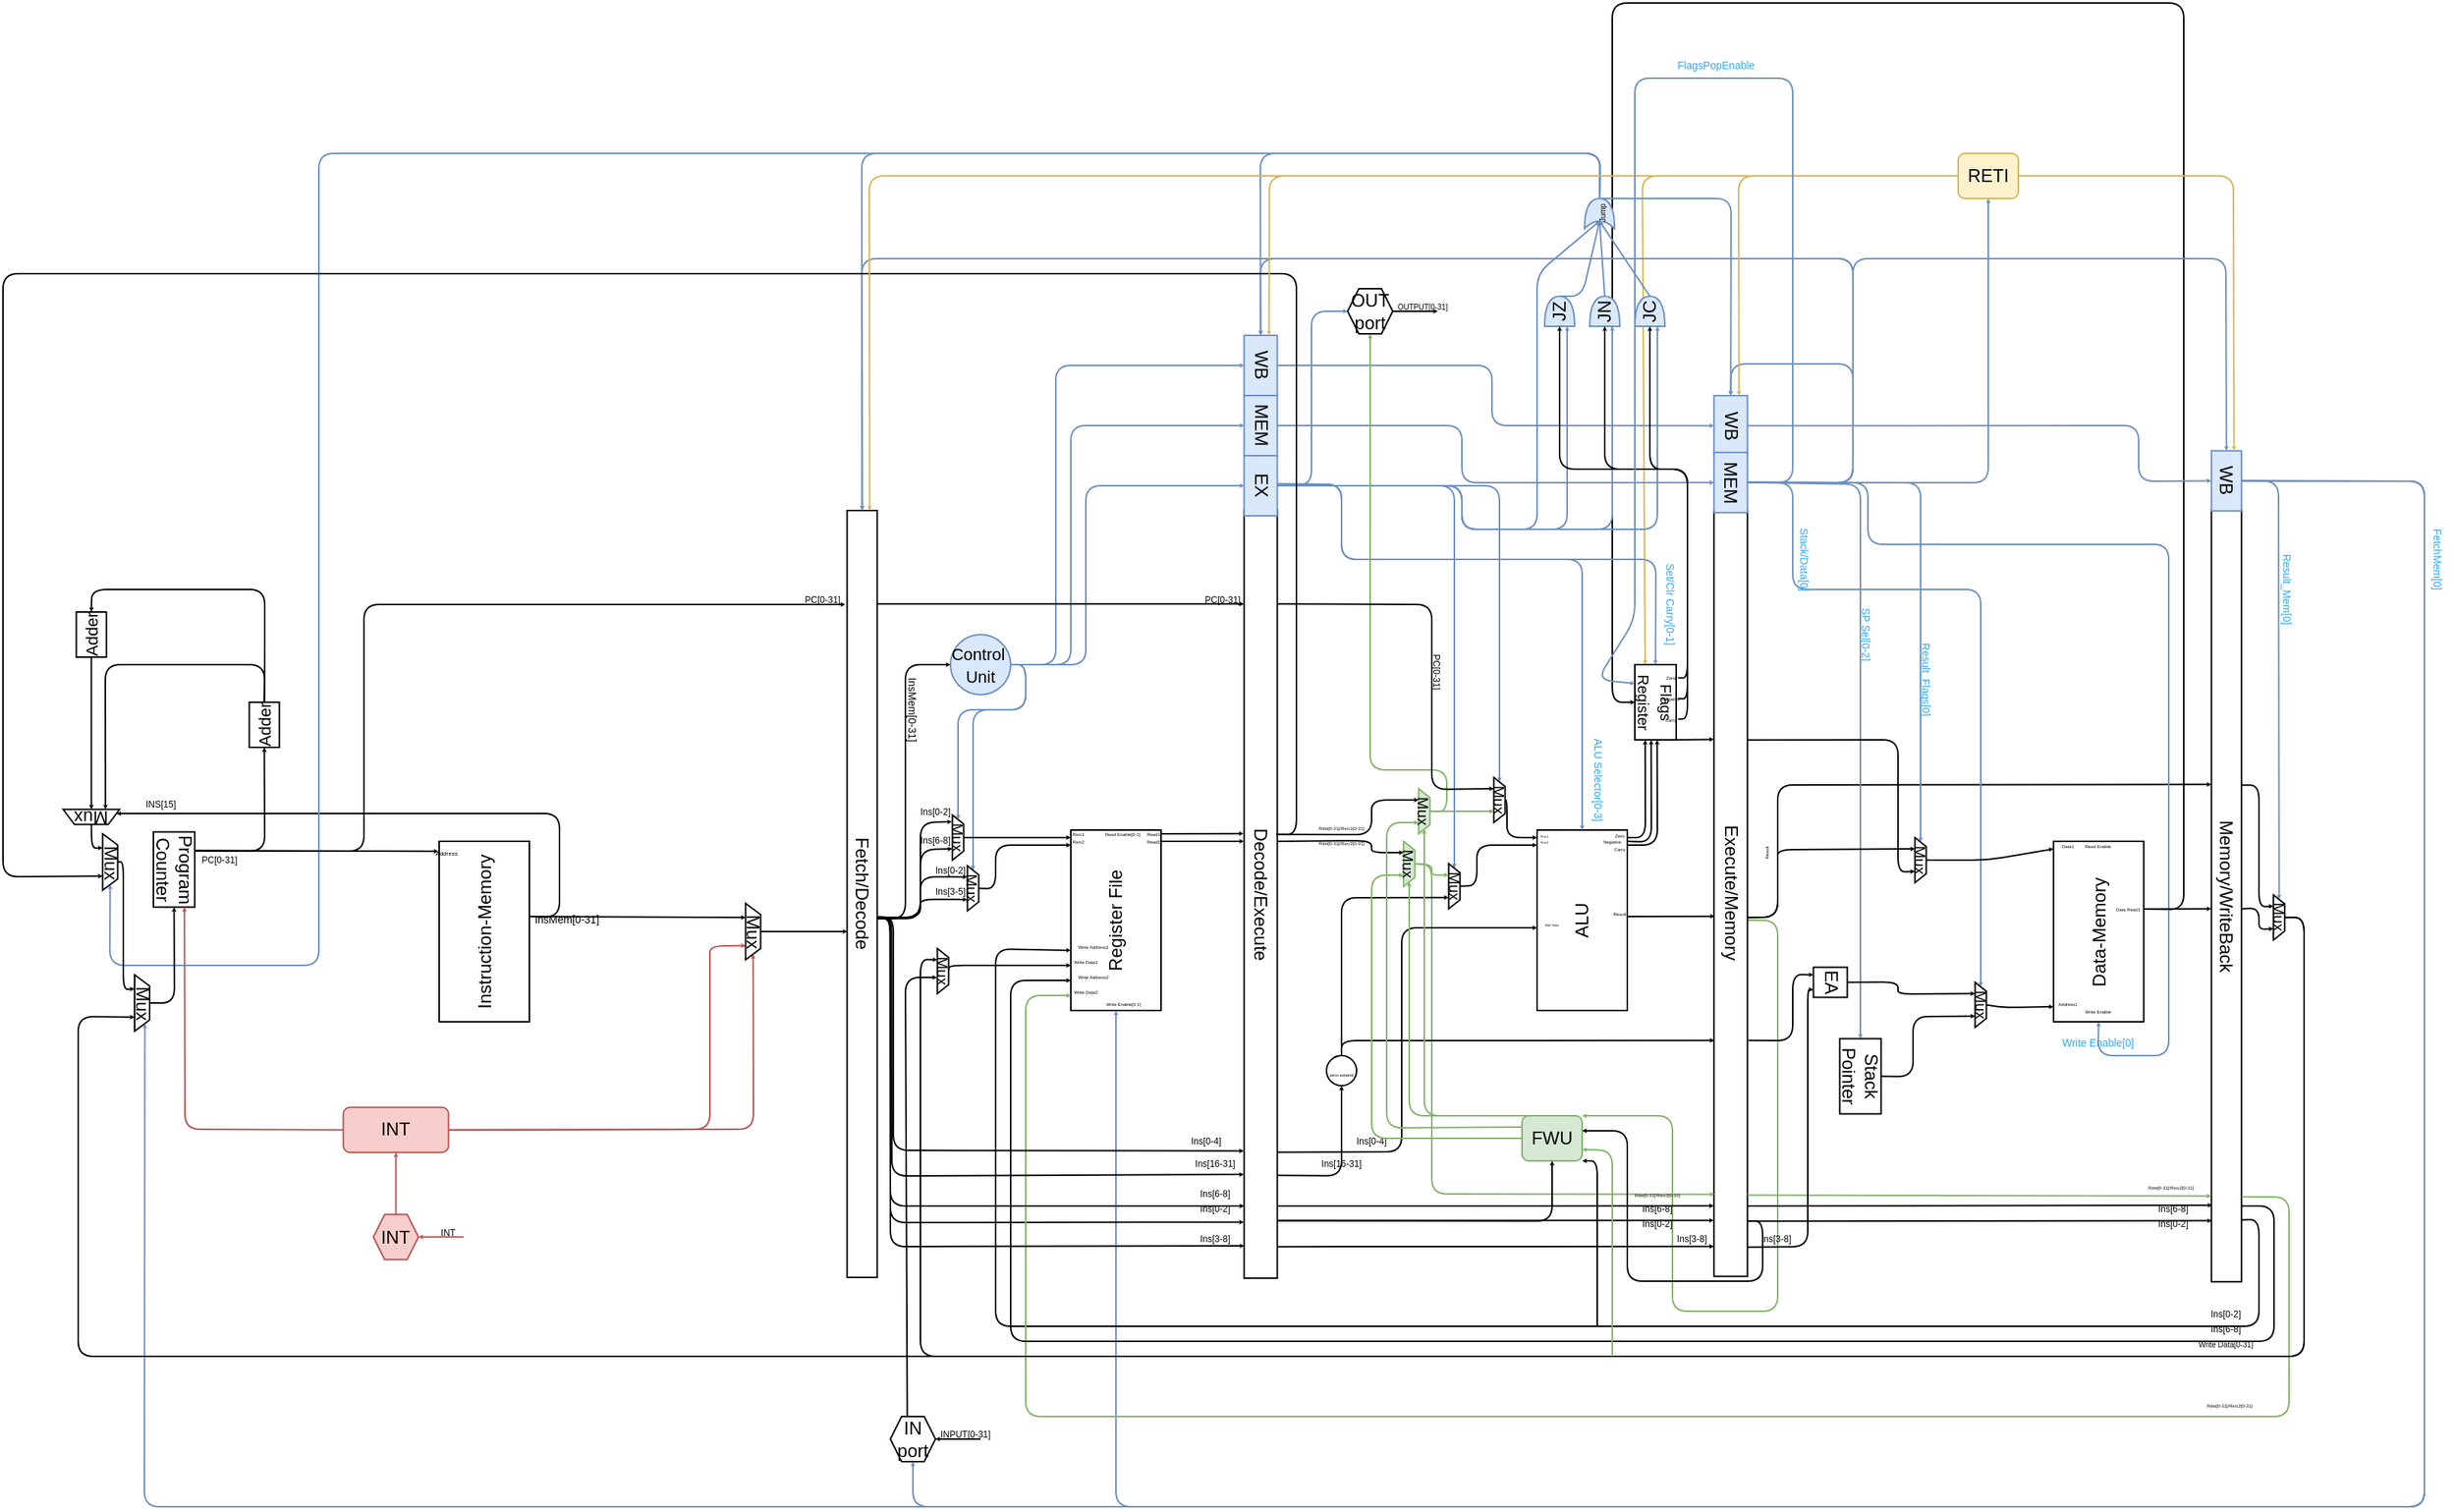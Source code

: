 <mxfile version="13.0.8" type="device"><diagram id="5l0kTUd3L3peCRINCipN" name="Page-1"><mxGraphModel dx="932" dy="528" grid="1" gridSize="10" guides="1" tooltips="1" connect="1" arrows="1" fold="1" page="1" pageScale="1" pageWidth="1920" pageHeight="1200" math="0" shadow="0"><root><mxCell id="0"/><mxCell id="1" parent="0"/><mxCell id="S_SHa5CqxkRu8JCJOGAl-4" value="" style="endArrow=classic;html=1;entryX=1;entryY=0;entryDx=0;entryDy=0;fillColor=#d5e8d4;strokeColor=#82b366;endSize=0;" edge="1" parent="1" target="nYij0HlDSKBcF-KtswXt-306"><mxGeometry width="50" height="50" relative="1" as="geometry"><mxPoint x="1270" y="690" as="sourcePoint"/><mxPoint x="1240" y="750" as="targetPoint"/><Array as="points"><mxPoint x="1290" y="690"/><mxPoint x="1290" y="950"/><mxPoint x="1220" y="950"/><mxPoint x="1220" y="820"/><mxPoint x="1200" y="820"/></Array></mxGeometry></mxCell><mxCell id="nYij0HlDSKBcF-KtswXt-289" style="edgeStyle=none;rounded=1;orthogonalLoop=1;jettySize=auto;html=1;exitX=0;exitY=0.5;exitDx=0;exitDy=0;entryX=0;entryY=0.75;entryDx=0;entryDy=0;endSize=0;fillColor=#fff2cc;strokeColor=#d6b656;" parent="1" source="nYij0HlDSKBcF-KtswXt-280" target="nYij0HlDSKBcF-KtswXt-47" edge="1"><mxGeometry relative="1" as="geometry"><Array as="points"><mxPoint x="1200" y="195"/></Array></mxGeometry></mxCell><mxCell id="nYij0HlDSKBcF-KtswXt-288" style="edgeStyle=none;rounded=1;orthogonalLoop=1;jettySize=auto;html=1;exitX=1;exitY=1;exitDx=0;exitDy=0;endSize=0;entryX=0.5;entryY=1;entryDx=0;entryDy=0;" parent="1" source="nYij0HlDSKBcF-KtswXt-41" target="nYij0HlDSKBcF-KtswXt-47" edge="1"><mxGeometry relative="1" as="geometry"><mxPoint x="1329.777" y="240" as="targetPoint"/><Array as="points"><mxPoint x="1560" y="683"/><mxPoint x="1560" y="80"/><mxPoint x="1180" y="80"/><mxPoint x="1180" y="545"/></Array></mxGeometry></mxCell><mxCell id="nYij0HlDSKBcF-KtswXt-133" style="edgeStyle=none;rounded=1;orthogonalLoop=1;jettySize=auto;html=1;exitX=1;exitY=0.75;exitDx=0;exitDy=0;entryX=0.356;entryY=1.002;entryDx=0;entryDy=0;entryPerimeter=0;endSize=0;" parent="1" target="nYij0HlDSKBcF-KtswXt-10" edge="1"><mxGeometry relative="1" as="geometry"><mxPoint x="1270" y="688.11" as="sourcePoint"/><mxPoint x="1328.107" y="687.958" as="targetPoint"/><Array as="points"><mxPoint x="1290" y="688"/><mxPoint x="1290" y="600"/></Array></mxGeometry></mxCell><mxCell id="nYij0HlDSKBcF-KtswXt-118" style="edgeStyle=none;rounded=1;orthogonalLoop=1;jettySize=auto;html=1;exitX=0.5;exitY=0;exitDx=0;exitDy=0;entryX=0.5;entryY=1;entryDx=0;entryDy=0;endSize=0;fillColor=#dae8fc;strokeColor=#6c8ebf;" parent="1" source="nYij0HlDSKBcF-KtswXt-109" target="nYij0HlDSKBcF-KtswXt-44" edge="1"><mxGeometry relative="1" as="geometry"><Array as="points"><mxPoint x="1350" y="399"/><mxPoint x="1350" y="440"/><mxPoint x="1550" y="440"/><mxPoint x="1550" y="780"/><mxPoint x="1503" y="780"/></Array></mxGeometry></mxCell><mxCell id="nYij0HlDSKBcF-KtswXt-1" value="" style="group" parent="1" vertex="1" connectable="0"><mxGeometry x="400" y="637.5" width="110" height="120" as="geometry"/></mxCell><mxCell id="nYij0HlDSKBcF-KtswXt-2" value="" style="group" parent="nYij0HlDSKBcF-KtswXt-1" vertex="1" connectable="0"><mxGeometry width="60" height="120" as="geometry"/></mxCell><object label="Instruction-Memory" placeholders="1" id="nYij0HlDSKBcF-KtswXt-3"><mxCell style="rounded=0;whiteSpace=wrap;html=1;rotation=-90;" parent="nYij0HlDSKBcF-KtswXt-2" vertex="1"><mxGeometry x="-30" y="30" width="120" height="60" as="geometry"/></mxCell></object><mxCell id="nYij0HlDSKBcF-KtswXt-4" value="&lt;font style=&quot;font-size: 4px&quot;&gt;Address&lt;/font&gt;" style="text;html=1;strokeColor=none;fillColor=none;align=center;verticalAlign=middle;whiteSpace=wrap;rounded=0;" parent="nYij0HlDSKBcF-KtswXt-2" vertex="1"><mxGeometry width="10" height="10" as="geometry"/></mxCell><mxCell id="nYij0HlDSKBcF-KtswXt-5" value="&lt;font style=&quot;font-size: 7px&quot;&gt;InsMem[0-31]&lt;/font&gt;" style="text;html=1;strokeColor=none;fillColor=none;align=center;verticalAlign=middle;whiteSpace=wrap;rounded=0;" parent="nYij0HlDSKBcF-KtswXt-1" vertex="1"><mxGeometry x="60" y="40" width="50" height="20" as="geometry"/></mxCell><mxCell id="nYij0HlDSKBcF-KtswXt-6" value="Fetch/Decode" style="rounded=0;whiteSpace=wrap;html=1;rotation=90;" parent="1" vertex="1"><mxGeometry x="426.25" y="662.5" width="510" height="20" as="geometry"/></mxCell><mxCell id="nYij0HlDSKBcF-KtswXt-7" value="Decode/Execute" style="rounded=0;whiteSpace=wrap;html=1;rotation=90;" parent="1" vertex="1"><mxGeometry x="690.93" y="661.67" width="510.63" height="22.04" as="geometry"/></mxCell><mxCell id="nYij0HlDSKBcF-KtswXt-9" value="Execute/Memory" style="rounded=0;whiteSpace=wrap;html=1;rotation=90;" parent="1" vertex="1"><mxGeometry x="1004.03" y="660.95" width="509.45" height="22.23" as="geometry"/></mxCell><mxCell id="nYij0HlDSKBcF-KtswXt-10" value="Memory/WriteBack" style="rounded=0;whiteSpace=wrap;html=1;rotation=90;" parent="1" vertex="1"><mxGeometry x="1331.59" y="663.6" width="513.56" height="20" as="geometry"/></mxCell><mxCell id="nYij0HlDSKBcF-KtswXt-11" value="" style="group" parent="1" vertex="1" connectable="0"><mxGeometry x="810" y="620" width="70" height="130" as="geometry"/></mxCell><mxCell id="nYij0HlDSKBcF-KtswXt-12" value="" style="group" parent="nYij0HlDSKBcF-KtswXt-11" vertex="1" connectable="0"><mxGeometry width="70" height="130" as="geometry"/></mxCell><mxCell id="nYij0HlDSKBcF-KtswXt-13" value="" style="group" parent="nYij0HlDSKBcF-KtswXt-12" vertex="1" connectable="0"><mxGeometry width="70" height="130" as="geometry"/></mxCell><mxCell id="nYij0HlDSKBcF-KtswXt-14" value="" style="group" parent="nYij0HlDSKBcF-KtswXt-13" vertex="1" connectable="0"><mxGeometry width="70" height="130" as="geometry"/></mxCell><mxCell id="nYij0HlDSKBcF-KtswXt-15" value="" style="group" parent="nYij0HlDSKBcF-KtswXt-14" vertex="1" connectable="0"><mxGeometry width="70" height="130" as="geometry"/></mxCell><mxCell id="nYij0HlDSKBcF-KtswXt-16" value="" style="group" parent="nYij0HlDSKBcF-KtswXt-15" vertex="1" connectable="0"><mxGeometry width="70" height="130" as="geometry"/></mxCell><mxCell id="nYij0HlDSKBcF-KtswXt-17" value="" style="group" parent="nYij0HlDSKBcF-KtswXt-16" vertex="1" connectable="0"><mxGeometry y="7.5" width="70" height="122.5" as="geometry"/></mxCell><mxCell id="nYij0HlDSKBcF-KtswXt-18" value="" style="group" parent="nYij0HlDSKBcF-KtswXt-17" vertex="1" connectable="0"><mxGeometry x="10.0" y="2.5" width="60" height="120" as="geometry"/></mxCell><mxCell id="nYij0HlDSKBcF-KtswXt-19" value="Register File&lt;br&gt;" style="rounded=0;whiteSpace=wrap;html=1;rotation=-90;" parent="nYij0HlDSKBcF-KtswXt-18" vertex="1"><mxGeometry x="-30.0" y="30" width="120" height="60" as="geometry"/></mxCell><mxCell id="nYij0HlDSKBcF-KtswXt-20" value="&lt;font style=&quot;font-size: 3px&quot;&gt;Write Address1&lt;/font&gt;" style="text;html=1;strokeColor=none;fillColor=none;align=center;verticalAlign=middle;whiteSpace=wrap;rounded=0;" parent="nYij0HlDSKBcF-KtswXt-18" vertex="1"><mxGeometry y="70" width="30" height="10" as="geometry"/></mxCell><mxCell id="nYij0HlDSKBcF-KtswXt-21" value="&lt;font style=&quot;font-size: 3px&quot;&gt;Write Data1&lt;/font&gt;" style="text;html=1;strokeColor=none;fillColor=none;align=center;verticalAlign=middle;whiteSpace=wrap;rounded=0;" parent="nYij0HlDSKBcF-KtswXt-18" vertex="1"><mxGeometry x="3.553e-15" y="80" width="20" height="10" as="geometry"/></mxCell><mxCell id="nYij0HlDSKBcF-KtswXt-22" value="&lt;font&gt;&lt;font style=&quot;font-size: 3px&quot;&gt;Write Address2&lt;/font&gt;&lt;br&gt;&lt;/font&gt;" style="text;html=1;strokeColor=none;fillColor=none;align=center;verticalAlign=middle;whiteSpace=wrap;rounded=0;" parent="nYij0HlDSKBcF-KtswXt-18" vertex="1"><mxGeometry y="90" width="30" height="10" as="geometry"/></mxCell><mxCell id="nYij0HlDSKBcF-KtswXt-23" value="&lt;font style=&quot;font-size: 3px&quot;&gt;Write Data2&lt;/font&gt;" style="text;html=1;strokeColor=none;fillColor=none;align=center;verticalAlign=middle;whiteSpace=wrap;rounded=0;" parent="nYij0HlDSKBcF-KtswXt-18" vertex="1"><mxGeometry x="3.553e-15" y="100" width="20" height="10" as="geometry"/></mxCell><mxCell id="nYij0HlDSKBcF-KtswXt-24" value="&lt;span style=&quot;font-size: 3px&quot;&gt;Write Enable[0-1]&lt;/span&gt;" style="text;html=1;strokeColor=none;fillColor=none;align=center;verticalAlign=middle;whiteSpace=wrap;rounded=0;" parent="nYij0HlDSKBcF-KtswXt-18" vertex="1"><mxGeometry x="20" y="110" width="30" height="5" as="geometry"/></mxCell><mxCell id="nYij0HlDSKBcF-KtswXt-25" value="&lt;font style=&quot;font-size: 3px&quot;&gt;Read1&lt;/font&gt;" style="text;html=1;strokeColor=none;fillColor=none;align=center;verticalAlign=middle;whiteSpace=wrap;rounded=0;" parent="nYij0HlDSKBcF-KtswXt-17" vertex="1"><mxGeometry x="60" y="-2.5" width="10" height="10" as="geometry"/></mxCell><mxCell id="nYij0HlDSKBcF-KtswXt-26" value="&lt;font style=&quot;font-size: 3px&quot;&gt;Read2&lt;/font&gt;" style="text;html=1;strokeColor=none;fillColor=none;align=center;verticalAlign=middle;whiteSpace=wrap;rounded=0;" parent="nYij0HlDSKBcF-KtswXt-17" vertex="1"><mxGeometry x="60" y="2.5" width="10" height="10" as="geometry"/></mxCell><mxCell id="nYij0HlDSKBcF-KtswXt-27" value="&lt;span style=&quot;font-size: 3px&quot;&gt;Read Enable[0-1]&lt;/span&gt;" style="text;html=1;strokeColor=none;fillColor=none;align=center;verticalAlign=middle;whiteSpace=wrap;rounded=0;" parent="nYij0HlDSKBcF-KtswXt-17" vertex="1"><mxGeometry x="27.5" width="32.5" height="5" as="geometry"/></mxCell><mxCell id="nYij0HlDSKBcF-KtswXt-28" value="&lt;font style=&quot;font-size: 3px&quot;&gt;Rsrc1&lt;/font&gt;" style="text;html=1;strokeColor=none;fillColor=none;align=center;verticalAlign=middle;whiteSpace=wrap;rounded=0;" parent="nYij0HlDSKBcF-KtswXt-16" vertex="1"><mxGeometry x="10" y="10" width="10" as="geometry"/></mxCell><mxCell id="nYij0HlDSKBcF-KtswXt-29" value="&lt;font style=&quot;font-size: 3px&quot;&gt;Rsrc2&lt;/font&gt;" style="text;html=1;strokeColor=none;fillColor=none;align=center;verticalAlign=middle;whiteSpace=wrap;rounded=0;" parent="nYij0HlDSKBcF-KtswXt-16" vertex="1"><mxGeometry x="10" y="10" width="10" height="10" as="geometry"/></mxCell><mxCell id="nYij0HlDSKBcF-KtswXt-31" value="" style="group" parent="1" vertex="1" connectable="0"><mxGeometry x="1473.37" y="635" width="60" height="122.5" as="geometry"/></mxCell><mxCell id="nYij0HlDSKBcF-KtswXt-32" value="" style="group" parent="nYij0HlDSKBcF-KtswXt-31" vertex="1" connectable="0"><mxGeometry width="60" height="122.5" as="geometry"/></mxCell><mxCell id="nYij0HlDSKBcF-KtswXt-33" value="" style="group" parent="nYij0HlDSKBcF-KtswXt-32" vertex="1" connectable="0"><mxGeometry width="60" height="122.5" as="geometry"/></mxCell><mxCell id="nYij0HlDSKBcF-KtswXt-34" value="&lt;font style=&quot;font-size: 2px&quot;&gt;Data1&lt;/font&gt;" style="text;html=1;strokeColor=none;fillColor=none;align=center;verticalAlign=middle;whiteSpace=wrap;rounded=0;" parent="nYij0HlDSKBcF-KtswXt-33" vertex="1"><mxGeometry width="10" height="10" as="geometry"/></mxCell><mxCell id="nYij0HlDSKBcF-KtswXt-35" value="&lt;font style=&quot;font-size: 2px&quot;&gt;Data2&lt;/font&gt;" style="text;html=1;strokeColor=none;fillColor=none;align=center;verticalAlign=middle;whiteSpace=wrap;rounded=0;" parent="nYij0HlDSKBcF-KtswXt-33" vertex="1"><mxGeometry y="7.5" width="10" height="10" as="geometry"/></mxCell><mxCell id="nYij0HlDSKBcF-KtswXt-36" value="&lt;span style=&quot;font-size: 3px&quot;&gt;Read Enable&lt;/span&gt;" style="text;html=1;strokeColor=none;fillColor=none;align=center;verticalAlign=middle;whiteSpace=wrap;rounded=0;" parent="nYij0HlDSKBcF-KtswXt-33" vertex="1"><mxGeometry x="25" y="2.5" width="25" height="5" as="geometry"/></mxCell><mxCell id="nYij0HlDSKBcF-KtswXt-37" value="&lt;span style=&quot;font-size: 3px&quot;&gt;Write Enable&lt;/span&gt;" style="text;html=1;strokeColor=none;fillColor=none;align=center;verticalAlign=middle;whiteSpace=wrap;rounded=0;" parent="nYij0HlDSKBcF-KtswXt-33" vertex="1"><mxGeometry x="25" y="111.25" width="25" height="5" as="geometry"/></mxCell><mxCell id="nYij0HlDSKBcF-KtswXt-38" value="" style="group" parent="nYij0HlDSKBcF-KtswXt-33" vertex="1" connectable="0"><mxGeometry x="-3.553e-15" y="2.5" width="60" height="120" as="geometry"/></mxCell><mxCell id="nYij0HlDSKBcF-KtswXt-39" value="" style="group" parent="nYij0HlDSKBcF-KtswXt-38" vertex="1" connectable="0"><mxGeometry x="-10" width="70" height="120" as="geometry"/></mxCell><mxCell id="nYij0HlDSKBcF-KtswXt-40" value="Data-Memory&lt;br&gt;" style="rounded=0;whiteSpace=wrap;html=1;rotation=-90;" parent="nYij0HlDSKBcF-KtswXt-39" vertex="1"><mxGeometry x="-20.0" y="30" width="120" height="60" as="geometry"/></mxCell><mxCell id="nYij0HlDSKBcF-KtswXt-41" value="&lt;span style=&quot;font-size: 3px&quot;&gt;Data Read1&lt;/span&gt;" style="text;html=1;strokeColor=none;fillColor=none;align=center;verticalAlign=middle;whiteSpace=wrap;rounded=0;" parent="nYij0HlDSKBcF-KtswXt-39" vertex="1"><mxGeometry x="50" y="40" width="20" height="5" as="geometry"/></mxCell><mxCell id="nYij0HlDSKBcF-KtswXt-42" value="&lt;font style=&quot;font-size: 3px&quot;&gt;Address1&lt;/font&gt;" style="text;html=1;strokeColor=none;fillColor=none;align=center;verticalAlign=middle;whiteSpace=wrap;rounded=0;" parent="nYij0HlDSKBcF-KtswXt-39" vertex="1"><mxGeometry y="100" width="40" height="10" as="geometry"/></mxCell><mxCell id="nYij0HlDSKBcF-KtswXt-43" value="&lt;font style=&quot;font-size: 3px&quot;&gt;Data1&lt;/font&gt;" style="text;html=1;strokeColor=none;fillColor=none;align=center;verticalAlign=middle;whiteSpace=wrap;rounded=0;" parent="nYij0HlDSKBcF-KtswXt-39" vertex="1"><mxGeometry width="40" as="geometry"/></mxCell><mxCell id="nYij0HlDSKBcF-KtswXt-44" value="&lt;font style=&quot;font-size: 3px&quot;&gt;Write Enable&lt;/font&gt;" style="text;html=1;strokeColor=none;fillColor=none;align=center;verticalAlign=middle;whiteSpace=wrap;rounded=0;" parent="nYij0HlDSKBcF-KtswXt-39" vertex="1"><mxGeometry x="20" y="100" width="40" height="20" as="geometry"/></mxCell><mxCell id="nYij0HlDSKBcF-KtswXt-45" value="&lt;font style=&quot;font-size: 3px&quot;&gt;Read Enable&lt;/font&gt;" style="text;html=1;strokeColor=none;fillColor=none;align=center;verticalAlign=middle;whiteSpace=wrap;rounded=0;" parent="nYij0HlDSKBcF-KtswXt-39" vertex="1"><mxGeometry x="20" y="-10" width="40" height="20" as="geometry"/></mxCell><mxCell id="nYij0HlDSKBcF-KtswXt-46" value="" style="group" parent="1" vertex="1" connectable="0"><mxGeometry x="1195" y="520" width="28.75" height="50" as="geometry"/></mxCell><mxCell id="nYij0HlDSKBcF-KtswXt-47" value="&lt;font style=&quot;font-size: 10px&quot;&gt;Flags Register&lt;/font&gt;" style="rounded=0;whiteSpace=wrap;html=1;rotation=90;" parent="nYij0HlDSKBcF-KtswXt-46" vertex="1"><mxGeometry x="-11.25" y="11.25" width="50" height="27.5" as="geometry"/></mxCell><mxCell id="nYij0HlDSKBcF-KtswXt-48" value="&lt;font style=&quot;font-size: 3px&quot;&gt;Zero&lt;/font&gt;" style="text;html=1;strokeColor=none;fillColor=none;align=center;verticalAlign=middle;whiteSpace=wrap;rounded=0;" parent="nYij0HlDSKBcF-KtswXt-46" vertex="1"><mxGeometry x="18.75" y="1.25" width="10" height="10" as="geometry"/></mxCell><mxCell id="nYij0HlDSKBcF-KtswXt-49" value="&lt;font style=&quot;font-size: 3px&quot;&gt;Negative&lt;/font&gt;" style="text;html=1;strokeColor=none;fillColor=none;align=center;verticalAlign=middle;whiteSpace=wrap;rounded=0;" parent="nYij0HlDSKBcF-KtswXt-46" vertex="1"><mxGeometry x="18.75" y="15" width="10" height="10" as="geometry"/></mxCell><mxCell id="nYij0HlDSKBcF-KtswXt-50" value="&lt;font style=&quot;font-size: 3px&quot;&gt;Carry&lt;/font&gt;" style="text;html=1;strokeColor=none;fillColor=none;align=center;verticalAlign=middle;whiteSpace=wrap;rounded=0;" parent="nYij0HlDSKBcF-KtswXt-46" vertex="1"><mxGeometry x="18.75" y="28.75" width="10" height="10" as="geometry"/></mxCell><mxCell id="nYij0HlDSKBcF-KtswXt-72" value="" style="group" parent="1" vertex="1" connectable="0"><mxGeometry x="1130" y="626.25" width="60" height="123.75" as="geometry"/></mxCell><mxCell id="nYij0HlDSKBcF-KtswXt-51" value="&lt;font style=&quot;font-size: 2px&quot;&gt;Rsrc2&lt;br&gt;&lt;/font&gt;" style="text;html=1;strokeColor=none;fillColor=none;align=center;verticalAlign=middle;whiteSpace=wrap;rounded=0;" parent="nYij0HlDSKBcF-KtswXt-72" vertex="1"><mxGeometry y="3.75" width="10" height="10" as="geometry"/></mxCell><mxCell id="nYij0HlDSKBcF-KtswXt-52" value="&lt;font style=&quot;font-size: 2px&quot;&gt;Rsrc1&lt;/font&gt;" style="text;html=1;strokeColor=none;fillColor=none;align=center;verticalAlign=middle;whiteSpace=wrap;rounded=0;" parent="nYij0HlDSKBcF-KtswXt-72" vertex="1"><mxGeometry y="1.25" width="10" height="7.5" as="geometry"/></mxCell><mxCell id="nYij0HlDSKBcF-KtswXt-53" value="" style="group" parent="nYij0HlDSKBcF-KtswXt-72" vertex="1" connectable="0"><mxGeometry width="60" height="123.75" as="geometry"/></mxCell><mxCell id="nYij0HlDSKBcF-KtswXt-54" value="" style="group" parent="nYij0HlDSKBcF-KtswXt-53" vertex="1" connectable="0"><mxGeometry width="60" height="123.75" as="geometry"/></mxCell><mxCell id="nYij0HlDSKBcF-KtswXt-55" value="" style="group" parent="nYij0HlDSKBcF-KtswXt-54" vertex="1" connectable="0"><mxGeometry width="60" height="123.75" as="geometry"/></mxCell><mxCell id="nYij0HlDSKBcF-KtswXt-56" value="" style="group" parent="nYij0HlDSKBcF-KtswXt-55" vertex="1" connectable="0"><mxGeometry y="1.25" width="60" height="122.5" as="geometry"/></mxCell><mxCell id="nYij0HlDSKBcF-KtswXt-57" value="&lt;font style=&quot;font-size: 2px&quot;&gt;Zero&lt;/font&gt;" style="text;html=1;strokeColor=none;fillColor=none;align=center;verticalAlign=middle;whiteSpace=wrap;rounded=0;" parent="nYij0HlDSKBcF-KtswXt-56" vertex="1"><mxGeometry x="50" width="10" height="7.5" as="geometry"/></mxCell><mxCell id="nYij0HlDSKBcF-KtswXt-58" value="&lt;font style=&quot;font-size: 2px&quot;&gt;Negative&lt;/font&gt;" style="text;html=1;strokeColor=none;fillColor=none;align=center;verticalAlign=middle;whiteSpace=wrap;rounded=0;" parent="nYij0HlDSKBcF-KtswXt-56" vertex="1"><mxGeometry x="50" y="3.75" width="10" height="7.5" as="geometry"/></mxCell><mxCell id="nYij0HlDSKBcF-KtswXt-59" value="&lt;span style=&quot;font-size: 2px&quot;&gt;Carry&lt;/span&gt;" style="text;html=1;strokeColor=none;fillColor=none;align=center;verticalAlign=middle;whiteSpace=wrap;rounded=0;" parent="nYij0HlDSKBcF-KtswXt-56" vertex="1"><mxGeometry x="50" y="7.5" width="10" height="7.5" as="geometry"/></mxCell><mxCell id="nYij0HlDSKBcF-KtswXt-60" value="" style="group" parent="nYij0HlDSKBcF-KtswXt-56" vertex="1" connectable="0"><mxGeometry x="-3.553e-15" y="2.5" width="60.0" height="120" as="geometry"/></mxCell><mxCell id="nYij0HlDSKBcF-KtswXt-61" value="&lt;font style=&quot;font-size: 2px&quot;&gt;Result&lt;/font&gt;" style="text;html=1;strokeColor=none;fillColor=none;align=center;verticalAlign=middle;whiteSpace=wrap;rounded=0;" parent="nYij0HlDSKBcF-KtswXt-60" vertex="1"><mxGeometry x="50" y="50" width="10" height="10" as="geometry"/></mxCell><mxCell id="nYij0HlDSKBcF-KtswXt-62" value="" style="group" parent="nYij0HlDSKBcF-KtswXt-60" vertex="1" connectable="0"><mxGeometry width="60.0" height="120" as="geometry"/></mxCell><mxCell id="nYij0HlDSKBcF-KtswXt-63" value="" style="group" parent="nYij0HlDSKBcF-KtswXt-62" vertex="1" connectable="0"><mxGeometry width="60.0" height="120" as="geometry"/></mxCell><mxCell id="nYij0HlDSKBcF-KtswXt-64" value="ALU&lt;br&gt;" style="rounded=0;whiteSpace=wrap;html=1;rotation=-90;" parent="nYij0HlDSKBcF-KtswXt-63" vertex="1"><mxGeometry x="-30.0" y="30" width="120" height="60" as="geometry"/></mxCell><mxCell id="nYij0HlDSKBcF-KtswXt-65" value="&lt;font style=&quot;font-size: 2px&quot;&gt;Shift Value&lt;/font&gt;" style="text;html=1;strokeColor=none;fillColor=none;align=center;verticalAlign=middle;whiteSpace=wrap;rounded=0;" parent="nYij0HlDSKBcF-KtswXt-63" vertex="1"><mxGeometry y="55" width="20" height="10" as="geometry"/></mxCell><mxCell id="nYij0HlDSKBcF-KtswXt-66" value="&lt;font style=&quot;font-size: 3px&quot;&gt;Negative&lt;/font&gt;" style="text;html=1;strokeColor=none;fillColor=none;align=center;verticalAlign=middle;whiteSpace=wrap;rounded=0;" parent="nYij0HlDSKBcF-KtswXt-63" vertex="1"><mxGeometry x="40" width="20" height="10" as="geometry"/></mxCell><mxCell id="nYij0HlDSKBcF-KtswXt-67" value="&lt;font style=&quot;font-size: 3px&quot;&gt;Result&lt;/font&gt;" style="text;html=1;strokeColor=none;fillColor=none;align=center;verticalAlign=middle;whiteSpace=wrap;rounded=0;" parent="nYij0HlDSKBcF-KtswXt-63" vertex="1"><mxGeometry x="50" y="50" width="10" height="5" as="geometry"/></mxCell><mxCell id="nYij0HlDSKBcF-KtswXt-68" value="&lt;font style=&quot;font-size: 3px&quot;&gt;Carry&lt;/font&gt;" style="text;html=1;strokeColor=none;fillColor=none;align=center;verticalAlign=middle;whiteSpace=wrap;rounded=0;" parent="nYij0HlDSKBcF-KtswXt-63" vertex="1"><mxGeometry x="50" y="10" width="10" as="geometry"/></mxCell><mxCell id="nYij0HlDSKBcF-KtswXt-69" value="&lt;font style=&quot;font-size: 3px&quot;&gt;Zero&lt;/font&gt;" style="text;html=1;strokeColor=none;fillColor=none;align=center;verticalAlign=middle;whiteSpace=wrap;rounded=0;" parent="nYij0HlDSKBcF-KtswXt-56" vertex="1"><mxGeometry x="50" y="-1.25" width="10" height="10" as="geometry"/></mxCell><mxCell id="nYij0HlDSKBcF-KtswXt-70" value="&lt;font style=&quot;font-size: 2px&quot;&gt;Rsrc1&lt;/font&gt;" style="text;html=1;strokeColor=none;fillColor=none;align=center;verticalAlign=middle;whiteSpace=wrap;rounded=0;" parent="nYij0HlDSKBcF-KtswXt-55" vertex="1"><mxGeometry width="10" height="10" as="geometry"/></mxCell><mxCell id="nYij0HlDSKBcF-KtswXt-71" value="&lt;font style=&quot;font-size: 2px&quot;&gt;Rsrc2&lt;/font&gt;" style="text;html=1;strokeColor=none;fillColor=none;align=center;verticalAlign=middle;whiteSpace=wrap;rounded=0;" parent="nYij0HlDSKBcF-KtswXt-55" vertex="1"><mxGeometry y="3.75" width="10" height="10" as="geometry"/></mxCell><mxCell id="nYij0HlDSKBcF-KtswXt-75" value="" style="endArrow=classic;html=1;endSize=0;entryX=1;entryY=0.75;entryDx=0;entryDy=0;exitX=1;exitY=0.5;exitDx=0;exitDy=0;rounded=1;" parent="1" source="nYij0HlDSKBcF-KtswXt-66" target="nYij0HlDSKBcF-KtswXt-47" edge="1"><mxGeometry width="50" height="50" relative="1" as="geometry"><mxPoint x="1160" y="640" as="sourcePoint"/><mxPoint x="1210" y="590" as="targetPoint"/><Array as="points"><mxPoint x="1202" y="635"/></Array></mxGeometry></mxCell><mxCell id="nYij0HlDSKBcF-KtswXt-77" value="" style="endArrow=classic;html=1;endSize=0;entryX=1.002;entryY=0.606;entryDx=0;entryDy=0;exitX=1;exitY=0.75;exitDx=0;exitDy=0;entryPerimeter=0;" parent="1" source="nYij0HlDSKBcF-KtswXt-66" target="nYij0HlDSKBcF-KtswXt-47" edge="1"><mxGeometry width="50" height="50" relative="1" as="geometry"><mxPoint x="1170" y="650" as="sourcePoint"/><mxPoint x="1220" y="600" as="targetPoint"/><Array as="points"><mxPoint x="1206" y="638"/></Array></mxGeometry></mxCell><mxCell id="nYij0HlDSKBcF-KtswXt-78" style="edgeStyle=none;rounded=1;orthogonalLoop=1;jettySize=auto;html=1;exitX=1;exitY=1;exitDx=0;exitDy=0;entryX=1.001;entryY=0.461;entryDx=0;entryDy=0;endSize=0;entryPerimeter=0;" parent="1" source="nYij0HlDSKBcF-KtswXt-66" target="nYij0HlDSKBcF-KtswXt-47" edge="1"><mxGeometry relative="1" as="geometry"><Array as="points"><mxPoint x="1210" y="640"/></Array></mxGeometry></mxCell><mxCell id="nYij0HlDSKBcF-KtswXt-79" value="" style="group" parent="1" vertex="1" connectable="0"><mxGeometry x="210" y="631.25" width="58.75" height="50" as="geometry"/></mxCell><mxCell id="nYij0HlDSKBcF-KtswXt-80" value="" style="group" parent="nYij0HlDSKBcF-KtswXt-79" vertex="1" connectable="0"><mxGeometry x="-1.776e-15" width="58.75" height="50" as="geometry"/></mxCell><mxCell id="nYij0HlDSKBcF-KtswXt-81" value="Program Counter&lt;br&gt;" style="rounded=0;whiteSpace=wrap;html=1;rotation=90;" parent="nYij0HlDSKBcF-KtswXt-80" vertex="1"><mxGeometry x="-11.25" y="11.25" width="50" height="27.5" as="geometry"/></mxCell><mxCell id="nYij0HlDSKBcF-KtswXt-82" value="&lt;font style=&quot;font-size: 6px&quot;&gt;PC[0-31]&lt;/font&gt;" style="text;html=1;strokeColor=none;fillColor=none;align=center;verticalAlign=middle;whiteSpace=wrap;rounded=0;" parent="nYij0HlDSKBcF-KtswXt-80" vertex="1"><mxGeometry x="28.75" y="11.25" width="30" height="10" as="geometry"/></mxCell><mxCell id="nYij0HlDSKBcF-KtswXt-83" style="edgeStyle=none;rounded=1;orthogonalLoop=1;jettySize=auto;html=1;exitX=1;exitY=0.75;exitDx=0;exitDy=0;entryX=0.53;entryY=0.979;entryDx=0;entryDy=0;entryPerimeter=0;endSize=0;" parent="1" source="nYij0HlDSKBcF-KtswXt-61" target="nYij0HlDSKBcF-KtswXt-9" edge="1"><mxGeometry relative="1" as="geometry"/></mxCell><mxCell id="nYij0HlDSKBcF-KtswXt-90" style="edgeStyle=none;rounded=1;orthogonalLoop=1;jettySize=auto;html=1;exitX=1;exitY=0.5;exitDx=0;exitDy=0;entryX=0.25;entryY=1;entryDx=0;entryDy=0;endSize=0;" parent="1" source="nYij0HlDSKBcF-KtswXt-84" target="nYij0HlDSKBcF-KtswXt-89" edge="1"><mxGeometry relative="1" as="geometry"><Array as="points"><mxPoint x="284" y="520"/><mxPoint x="178" y="520"/></Array></mxGeometry></mxCell><mxCell id="nYij0HlDSKBcF-KtswXt-91" style="edgeStyle=none;rounded=1;orthogonalLoop=1;jettySize=auto;html=1;exitX=1;exitY=0.5;exitDx=0;exitDy=0;entryX=1;entryY=0.5;entryDx=0;entryDy=0;endSize=0;" parent="1" source="nYij0HlDSKBcF-KtswXt-84" target="nYij0HlDSKBcF-KtswXt-88" edge="1"><mxGeometry relative="1" as="geometry"><Array as="points"><mxPoint x="284" y="520"/><mxPoint x="284" y="470"/><mxPoint x="230" y="470"/><mxPoint x="169" y="470"/></Array></mxGeometry></mxCell><mxCell id="nYij0HlDSKBcF-KtswXt-84" value="&lt;font style=&quot;font-size: 11px&quot;&gt;Adder&lt;/font&gt;" style="rounded=0;whiteSpace=wrap;html=1;rotation=-90;" parent="1" vertex="1"><mxGeometry x="268.75" y="550" width="30" height="20" as="geometry"/></mxCell><mxCell id="nYij0HlDSKBcF-KtswXt-85" style="edgeStyle=none;rounded=1;orthogonalLoop=1;jettySize=auto;html=1;exitX=0.25;exitY=0;exitDx=0;exitDy=0;entryX=0.945;entryY=-0.008;entryDx=0;entryDy=0;endSize=0;entryPerimeter=0;" parent="1" source="nYij0HlDSKBcF-KtswXt-81" target="nYij0HlDSKBcF-KtswXt-3" edge="1"><mxGeometry relative="1" as="geometry"/></mxCell><mxCell id="nYij0HlDSKBcF-KtswXt-86" style="edgeStyle=none;rounded=1;orthogonalLoop=1;jettySize=auto;html=1;exitX=0.25;exitY=0;exitDx=0;exitDy=0;entryX=0;entryY=0.5;entryDx=0;entryDy=0;endSize=0;" parent="1" source="nYij0HlDSKBcF-KtswXt-81" target="nYij0HlDSKBcF-KtswXt-84" edge="1"><mxGeometry relative="1" as="geometry"><Array as="points"><mxPoint x="284" y="644"/></Array></mxGeometry></mxCell><mxCell id="nYij0HlDSKBcF-KtswXt-92" style="edgeStyle=none;rounded=1;orthogonalLoop=1;jettySize=auto;html=1;exitX=0;exitY=0.5;exitDx=0;exitDy=0;entryX=0.5;entryY=1;entryDx=0;entryDy=0;endSize=0;" parent="1" source="nYij0HlDSKBcF-KtswXt-88" target="nYij0HlDSKBcF-KtswXt-89" edge="1"><mxGeometry relative="1" as="geometry"/></mxCell><mxCell id="nYij0HlDSKBcF-KtswXt-88" value="&lt;font style=&quot;font-size: 11px&quot;&gt;Adder&lt;/font&gt;" style="rounded=0;whiteSpace=wrap;html=1;rotation=-90;" parent="1" vertex="1"><mxGeometry x="153.75" y="490" width="30" height="20" as="geometry"/></mxCell><mxCell id="nYij0HlDSKBcF-KtswXt-93" style="edgeStyle=none;rounded=1;orthogonalLoop=1;jettySize=auto;html=1;exitX=0.5;exitY=0;exitDx=0;exitDy=0;entryX=0.25;entryY=1;entryDx=0;entryDy=0;endSize=0;" parent="1" source="nYij0HlDSKBcF-KtswXt-89" target="nYij0HlDSKBcF-KtswXt-255" edge="1"><mxGeometry relative="1" as="geometry"><Array as="points"><mxPoint x="169" y="642"/></Array></mxGeometry></mxCell><mxCell id="nYij0HlDSKBcF-KtswXt-89" value="Mux&lt;br&gt;" style="shape=trapezoid;perimeter=trapezoidPerimeter;whiteSpace=wrap;html=1;rotation=-180;" parent="1" vertex="1"><mxGeometry x="150" y="616.25" width="37.5" height="10" as="geometry"/></mxCell><mxCell id="nYij0HlDSKBcF-KtswXt-94" style="edgeStyle=none;rounded=1;orthogonalLoop=1;jettySize=auto;html=1;exitX=0;exitY=0.5;exitDx=0;exitDy=0;endSize=0;entryX=0.25;entryY=1;entryDx=0;entryDy=0;" parent="1" source="nYij0HlDSKBcF-KtswXt-5" target="nYij0HlDSKBcF-KtswXt-292" edge="1"><mxGeometry relative="1" as="geometry"><mxPoint x="600" y="688" as="targetPoint"/></mxGeometry></mxCell><mxCell id="nYij0HlDSKBcF-KtswXt-111" style="edgeStyle=none;rounded=1;orthogonalLoop=1;jettySize=auto;html=1;exitX=1;exitY=0.5;exitDx=0;exitDy=0;entryX=0.5;entryY=1;entryDx=0;entryDy=0;endSize=0;fillColor=#dae8fc;strokeColor=#6c8ebf;" parent="1" source="nYij0HlDSKBcF-KtswXt-95" target="nYij0HlDSKBcF-KtswXt-103" edge="1"><mxGeometry relative="1" as="geometry"><Array as="points"><mxPoint x="830" y="520"/><mxPoint x="830" y="401"/></Array></mxGeometry></mxCell><mxCell id="nYij0HlDSKBcF-KtswXt-160" style="edgeStyle=none;rounded=1;orthogonalLoop=1;jettySize=auto;html=1;exitX=1;exitY=0.5;exitDx=0;exitDy=0;entryX=0.5;entryY=1;entryDx=0;entryDy=0;endSize=0;fillColor=#dae8fc;strokeColor=#6c8ebf;" parent="1" source="nYij0HlDSKBcF-KtswXt-95" target="nYij0HlDSKBcF-KtswXt-104" edge="1"><mxGeometry relative="1" as="geometry"><Array as="points"><mxPoint x="820" y="520"/><mxPoint x="820" y="361"/></Array></mxGeometry></mxCell><mxCell id="nYij0HlDSKBcF-KtswXt-161" style="edgeStyle=none;rounded=1;orthogonalLoop=1;jettySize=auto;html=1;exitX=1;exitY=0.5;exitDx=0;exitDy=0;entryX=0.5;entryY=1;entryDx=0;entryDy=0;endSize=0;fillColor=#dae8fc;strokeColor=#6c8ebf;" parent="1" source="nYij0HlDSKBcF-KtswXt-95" target="nYij0HlDSKBcF-KtswXt-105" edge="1"><mxGeometry relative="1" as="geometry"><Array as="points"><mxPoint x="810" y="520"/><mxPoint x="810" y="321"/></Array></mxGeometry></mxCell><mxCell id="nYij0HlDSKBcF-KtswXt-167" style="edgeStyle=none;rounded=1;orthogonalLoop=1;jettySize=auto;html=1;exitX=1;exitY=0.5;exitDx=0;exitDy=0;endSize=0;entryX=0;entryY=0.5;entryDx=0;entryDy=0;fillColor=#dae8fc;strokeColor=#6c8ebf;" parent="1" source="nYij0HlDSKBcF-KtswXt-95" target="nYij0HlDSKBcF-KtswXt-123" edge="1"><mxGeometry relative="1" as="geometry"><mxPoint x="750" y="600" as="targetPoint"/><Array as="points"><mxPoint x="790" y="520"/><mxPoint x="790" y="550"/><mxPoint x="745" y="550"/></Array></mxGeometry></mxCell><mxCell id="nYij0HlDSKBcF-KtswXt-207" style="edgeStyle=none;rounded=1;orthogonalLoop=1;jettySize=auto;html=1;exitX=1;exitY=0.5;exitDx=0;exitDy=0;entryX=0;entryY=0.5;entryDx=0;entryDy=0;endSize=0;fillColor=#dae8fc;strokeColor=#6c8ebf;" parent="1" source="nYij0HlDSKBcF-KtswXt-95" target="nYij0HlDSKBcF-KtswXt-171" edge="1"><mxGeometry relative="1" as="geometry"><Array as="points"><mxPoint x="790" y="520"/><mxPoint x="790" y="550"/><mxPoint x="755" y="550"/></Array></mxGeometry></mxCell><mxCell id="nYij0HlDSKBcF-KtswXt-95" value="&lt;font style=&quot;font-size: 11px&quot;&gt;Control&amp;nbsp;&lt;br&gt;Unit&lt;/font&gt;" style="ellipse;whiteSpace=wrap;html=1;aspect=fixed;fillColor=#dae8fc;strokeColor=#6c8ebf;" parent="1" vertex="1"><mxGeometry x="740" y="500" width="40" height="40" as="geometry"/></mxCell><mxCell id="nYij0HlDSKBcF-KtswXt-96" style="edgeStyle=none;rounded=1;orthogonalLoop=1;jettySize=auto;html=1;exitX=0.532;exitY=-0.004;exitDx=0;exitDy=0;entryX=0;entryY=0.5;entryDx=0;entryDy=0;endSize=0;exitPerimeter=0;" parent="1" source="nYij0HlDSKBcF-KtswXt-6" target="nYij0HlDSKBcF-KtswXt-95" edge="1"><mxGeometry relative="1" as="geometry"><mxPoint x="690.93" y="687.72" as="sourcePoint"/><mxPoint x="902.48" y="688.53" as="targetPoint"/><Array as="points"><mxPoint x="710" y="689"/><mxPoint x="710" y="520"/></Array></mxGeometry></mxCell><mxCell id="nYij0HlDSKBcF-KtswXt-97" value="&lt;font style=&quot;font-size: 7px&quot;&gt;InsMem[0-31]&lt;/font&gt;" style="text;html=1;strokeColor=none;fillColor=none;align=center;verticalAlign=middle;whiteSpace=wrap;rounded=0;rotation=90;" parent="1" vertex="1"><mxGeometry x="690.93" y="540" width="50" height="20" as="geometry"/></mxCell><mxCell id="nYij0HlDSKBcF-KtswXt-101" value="&lt;font style=&quot;font-size: 6px&quot;&gt;INS[15]&lt;/font&gt;" style="text;html=1;strokeColor=none;fillColor=none;align=center;verticalAlign=middle;whiteSpace=wrap;rounded=0;" parent="1" vertex="1"><mxGeometry x="200" y="606.25" width="30" height="10" as="geometry"/></mxCell><mxCell id="nYij0HlDSKBcF-KtswXt-102" style="edgeStyle=none;rounded=1;orthogonalLoop=1;jettySize=auto;html=1;exitX=0;exitY=0.5;exitDx=0;exitDy=0;entryX=0;entryY=0.75;entryDx=0;entryDy=0;endSize=0;fillColor=#dae8fc;strokeColor=#000000;" parent="1" source="nYij0HlDSKBcF-KtswXt-5" target="nYij0HlDSKBcF-KtswXt-89" edge="1"><mxGeometry relative="1" as="geometry"><Array as="points"><mxPoint x="480" y="688"/><mxPoint x="480" y="619"/></Array></mxGeometry></mxCell><mxCell id="nYij0HlDSKBcF-KtswXt-114" style="edgeStyle=none;rounded=1;orthogonalLoop=1;jettySize=auto;html=1;exitX=0.472;exitY=-0.01;exitDx=0;exitDy=0;entryX=0;entryY=0.5;entryDx=0;entryDy=0;endSize=0;fillColor=#dae8fc;strokeColor=#6c8ebf;exitPerimeter=0;" parent="1" source="nYij0HlDSKBcF-KtswXt-103" target="nYij0HlDSKBcF-KtswXt-47" edge="1"><mxGeometry relative="1" as="geometry"><Array as="points"><mxPoint x="1000" y="400"/><mxPoint x="1000" y="450"/><mxPoint x="1209" y="450"/></Array></mxGeometry></mxCell><mxCell id="nYij0HlDSKBcF-KtswXt-115" style="edgeStyle=none;rounded=1;orthogonalLoop=1;jettySize=auto;html=1;exitX=0.468;exitY=-0.004;exitDx=0;exitDy=0;entryX=1;entryY=0.5;entryDx=0;entryDy=0;endSize=0;exitPerimeter=0;fillColor=#dae8fc;strokeColor=#6c8ebf;" parent="1" source="nYij0HlDSKBcF-KtswXt-103" target="nYij0HlDSKBcF-KtswXt-64" edge="1"><mxGeometry relative="1" as="geometry"><Array as="points"><mxPoint x="1000" y="400"/><mxPoint x="1000" y="450"/><mxPoint x="1160" y="450"/></Array></mxGeometry></mxCell><mxCell id="nYij0HlDSKBcF-KtswXt-162" style="edgeStyle=none;rounded=1;orthogonalLoop=1;jettySize=auto;html=1;exitX=0.5;exitY=0;exitDx=0;exitDy=0;entryX=0;entryY=0.5;entryDx=0;entryDy=0;endSize=0;fillColor=#dae8fc;strokeColor=#6c8ebf;" parent="1" source="nYij0HlDSKBcF-KtswXt-103" target="nYij0HlDSKBcF-KtswXt-148" edge="1"><mxGeometry relative="1" as="geometry"><Array as="points"><mxPoint x="980" y="401"/><mxPoint x="980" y="285"/></Array></mxGeometry></mxCell><mxCell id="nYij0HlDSKBcF-KtswXt-208" style="edgeStyle=none;rounded=1;orthogonalLoop=1;jettySize=auto;html=1;exitX=0.5;exitY=0;exitDx=0;exitDy=0;entryX=0;entryY=0.5;entryDx=0;entryDy=0;endSize=0;fillColor=#dae8fc;strokeColor=#6c8ebf;" parent="1" source="nYij0HlDSKBcF-KtswXt-103" target="nYij0HlDSKBcF-KtswXt-195" edge="1"><mxGeometry relative="1" as="geometry"><Array as="points"><mxPoint x="1075" y="401"/></Array></mxGeometry></mxCell><mxCell id="nYij0HlDSKBcF-KtswXt-248" style="edgeStyle=none;rounded=1;orthogonalLoop=1;jettySize=auto;html=1;exitX=0.5;exitY=0;exitDx=0;exitDy=0;entryX=0.25;entryY=0.5;entryDx=0;entryDy=0;entryPerimeter=0;endSize=0;fillColor=#dae8fc;strokeColor=#6c8ebf;" parent="1" source="nYij0HlDSKBcF-KtswXt-103" target="nYij0HlDSKBcF-KtswXt-246" edge="1"><mxGeometry relative="1" as="geometry"><Array as="points"><mxPoint x="1080" y="401"/><mxPoint x="1080" y="430"/><mxPoint x="1130" y="430"/><mxPoint x="1130" y="260"/></Array></mxGeometry></mxCell><mxCell id="nYij0HlDSKBcF-KtswXt-302" style="edgeStyle=none;rounded=1;orthogonalLoop=1;jettySize=auto;html=1;exitX=0.5;exitY=0;exitDx=0;exitDy=0;entryX=0;entryY=0.75;entryDx=0;entryDy=0;entryPerimeter=0;endSize=0;fillColor=#dae8fc;strokeColor=#6c8ebf;" parent="1" source="nYij0HlDSKBcF-KtswXt-103" target="nYij0HlDSKBcF-KtswXt-241" edge="1"><mxGeometry relative="1" as="geometry"><Array as="points"><mxPoint x="1080" y="401"/><mxPoint x="1080" y="430"/><mxPoint x="1210" y="430"/></Array></mxGeometry></mxCell><mxCell id="nYij0HlDSKBcF-KtswXt-303" style="edgeStyle=none;rounded=1;orthogonalLoop=1;jettySize=auto;html=1;exitX=0.5;exitY=0;exitDx=0;exitDy=0;entryX=0;entryY=0.75;entryDx=0;entryDy=0;entryPerimeter=0;endSize=0;fillColor=#dae8fc;strokeColor=#6c8ebf;" parent="1" source="nYij0HlDSKBcF-KtswXt-103" target="nYij0HlDSKBcF-KtswXt-245" edge="1"><mxGeometry relative="1" as="geometry"><Array as="points"><mxPoint x="1080" y="401"/><mxPoint x="1080" y="430"/><mxPoint x="1180" y="430"/></Array></mxGeometry></mxCell><mxCell id="nYij0HlDSKBcF-KtswXt-304" style="edgeStyle=none;rounded=1;orthogonalLoop=1;jettySize=auto;html=1;exitX=0.5;exitY=0;exitDx=0;exitDy=0;entryX=0;entryY=0.75;entryDx=0;entryDy=0;entryPerimeter=0;endSize=0;fillColor=#dae8fc;strokeColor=#6c8ebf;" parent="1" source="nYij0HlDSKBcF-KtswXt-103" target="nYij0HlDSKBcF-KtswXt-243" edge="1"><mxGeometry relative="1" as="geometry"><Array as="points"><mxPoint x="1080" y="401"/><mxPoint x="1080" y="430"/><mxPoint x="1150" y="430"/></Array></mxGeometry></mxCell><mxCell id="nYij0HlDSKBcF-KtswXt-305" style="edgeStyle=none;rounded=1;orthogonalLoop=1;jettySize=auto;html=1;exitX=0.5;exitY=0;exitDx=0;exitDy=0;entryX=0;entryY=0.5;entryDx=0;entryDy=0;endSize=0;fillColor=#dae8fc;strokeColor=#6c8ebf;" parent="1" source="nYij0HlDSKBcF-KtswXt-103" target="nYij0HlDSKBcF-KtswXt-273" edge="1"><mxGeometry relative="1" as="geometry"><Array as="points"><mxPoint x="1105" y="401"/></Array></mxGeometry></mxCell><mxCell id="nYij0HlDSKBcF-KtswXt-103" value="EX" style="rounded=0;whiteSpace=wrap;html=1;rotation=90;fillColor=#dae8fc;strokeColor=#6c8ebf;" parent="1" vertex="1"><mxGeometry x="926.24" y="390.004" width="40" height="22.041" as="geometry"/></mxCell><mxCell id="nYij0HlDSKBcF-KtswXt-112" style="edgeStyle=none;rounded=1;orthogonalLoop=1;jettySize=auto;html=1;exitX=0.5;exitY=0;exitDx=0;exitDy=0;entryX=0.5;entryY=1;entryDx=0;entryDy=0;endSize=0;fillColor=#dae8fc;strokeColor=#6c8ebf;" parent="1" source="nYij0HlDSKBcF-KtswXt-104" target="nYij0HlDSKBcF-KtswXt-109" edge="1"><mxGeometry relative="1" as="geometry"><Array as="points"><mxPoint x="1080" y="361"/><mxPoint x="1080" y="399"/><mxPoint x="1160" y="399"/></Array></mxGeometry></mxCell><mxCell id="nYij0HlDSKBcF-KtswXt-104" value="MEM" style="rounded=0;whiteSpace=wrap;html=1;rotation=90;fillColor=#dae8fc;strokeColor=#6c8ebf;" parent="1" vertex="1"><mxGeometry x="926.24" y="350.002" width="40" height="22.041" as="geometry"/></mxCell><mxCell id="nYij0HlDSKBcF-KtswXt-113" style="edgeStyle=none;rounded=1;orthogonalLoop=1;jettySize=auto;html=1;exitX=0.5;exitY=0;exitDx=0;exitDy=0;entryX=0.5;entryY=1;entryDx=0;entryDy=0;endSize=0;fillColor=#dae8fc;strokeColor=#6c8ebf;" parent="1" source="nYij0HlDSKBcF-KtswXt-105" target="nYij0HlDSKBcF-KtswXt-108" edge="1"><mxGeometry relative="1" as="geometry"><Array as="points"><mxPoint x="1100" y="321"/><mxPoint x="1100" y="361"/></Array></mxGeometry></mxCell><mxCell id="nYij0HlDSKBcF-KtswXt-105" value="WB" style="rounded=0;whiteSpace=wrap;html=1;rotation=90;fillColor=#dae8fc;strokeColor=#6c8ebf;" parent="1" vertex="1"><mxGeometry x="926.24" y="310.0" width="40" height="22.041" as="geometry"/></mxCell><mxCell id="nYij0HlDSKBcF-KtswXt-163" style="edgeStyle=none;rounded=1;orthogonalLoop=1;jettySize=auto;html=1;exitX=0.5;exitY=0;exitDx=0;exitDy=0;entryX=0.5;entryY=1;entryDx=0;entryDy=0;endSize=0;fillColor=#dae8fc;strokeColor=#6c8ebf;" parent="1" source="nYij0HlDSKBcF-KtswXt-108" target="nYij0HlDSKBcF-KtswXt-110" edge="1"><mxGeometry relative="1" as="geometry"><Array as="points"><mxPoint x="1530" y="361"/><mxPoint x="1530" y="398"/></Array></mxGeometry></mxCell><mxCell id="nYij0HlDSKBcF-KtswXt-108" value="WB" style="rounded=0;whiteSpace=wrap;html=1;rotation=90;fillColor=#dae8fc;strokeColor=#6c8ebf;" parent="1" vertex="1"><mxGeometry x="1238.75" y="350.001" width="40" height="22.222" as="geometry"/></mxCell><mxCell id="nYij0HlDSKBcF-KtswXt-211" style="edgeStyle=none;rounded=1;orthogonalLoop=1;jettySize=auto;html=1;exitX=0.5;exitY=0;exitDx=0;exitDy=0;entryX=0;entryY=0.5;entryDx=0;entryDy=0;endSize=0;fillColor=#dae8fc;strokeColor=#6c8ebf;" parent="1" source="nYij0HlDSKBcF-KtswXt-109" target="nYij0HlDSKBcF-KtswXt-210" edge="1"><mxGeometry relative="1" as="geometry"><Array as="points"><mxPoint x="1345" y="400"/></Array></mxGeometry></mxCell><mxCell id="nYij0HlDSKBcF-KtswXt-237" style="edgeStyle=none;rounded=1;orthogonalLoop=1;jettySize=auto;html=1;exitX=0.5;exitY=0;exitDx=0;exitDy=0;entryX=0;entryY=0.5;entryDx=0;entryDy=0;endSize=0;fillColor=#dae8fc;strokeColor=#6c8ebf;" parent="1" source="nYij0HlDSKBcF-KtswXt-109" target="nYij0HlDSKBcF-KtswXt-234" edge="1"><mxGeometry relative="1" as="geometry"><Array as="points"><mxPoint x="1300" y="399"/><mxPoint x="1300" y="470"/><mxPoint x="1425" y="470"/></Array></mxGeometry></mxCell><mxCell id="nYij0HlDSKBcF-KtswXt-275" style="edgeStyle=none;rounded=1;orthogonalLoop=1;jettySize=auto;html=1;exitX=0.5;exitY=0;exitDx=0;exitDy=0;endSize=0;entryX=0;entryY=0.5;entryDx=0;entryDy=0;fillColor=#dae8fc;strokeColor=#6c8ebf;" parent="1" source="nYij0HlDSKBcF-KtswXt-109" target="nYij0HlDSKBcF-KtswXt-108" edge="1"><mxGeometry relative="1" as="geometry"><mxPoint x="1340" y="320" as="targetPoint"/><Array as="points"><mxPoint x="1340" y="399"/><mxPoint x="1340" y="320"/><mxPoint x="1259" y="320"/></Array></mxGeometry></mxCell><mxCell id="nYij0HlDSKBcF-KtswXt-276" style="edgeStyle=none;rounded=1;orthogonalLoop=1;jettySize=auto;html=1;exitX=0.5;exitY=0;exitDx=0;exitDy=0;entryX=0;entryY=0.5;entryDx=0;entryDy=0;endSize=0;fillColor=#dae8fc;strokeColor=#6c8ebf;" parent="1" source="nYij0HlDSKBcF-KtswXt-109" target="nYij0HlDSKBcF-KtswXt-105" edge="1"><mxGeometry relative="1" as="geometry"><Array as="points"><mxPoint x="1340" y="399"/><mxPoint x="1340" y="250"/><mxPoint x="946" y="250"/></Array></mxGeometry></mxCell><mxCell id="nYij0HlDSKBcF-KtswXt-277" style="edgeStyle=none;rounded=1;orthogonalLoop=1;jettySize=auto;html=1;exitX=0.5;exitY=0;exitDx=0;exitDy=0;entryX=0;entryY=0.5;entryDx=0;entryDy=0;endSize=0;fillColor=#dae8fc;strokeColor=#6c8ebf;" parent="1" source="nYij0HlDSKBcF-KtswXt-109" target="nYij0HlDSKBcF-KtswXt-6" edge="1"><mxGeometry relative="1" as="geometry"><Array as="points"><mxPoint x="1340" y="399"/><mxPoint x="1340" y="250"/><mxPoint x="681" y="250"/></Array></mxGeometry></mxCell><mxCell id="nYij0HlDSKBcF-KtswXt-279" style="edgeStyle=none;rounded=1;orthogonalLoop=1;jettySize=auto;html=1;exitX=0.5;exitY=0;exitDx=0;exitDy=0;entryX=0;entryY=0.5;entryDx=0;entryDy=0;endSize=0;fillColor=#dae8fc;strokeColor=#6c8ebf;" parent="1" source="nYij0HlDSKBcF-KtswXt-109" target="nYij0HlDSKBcF-KtswXt-110" edge="1"><mxGeometry relative="1" as="geometry"><Array as="points"><mxPoint x="1340" y="399"/><mxPoint x="1340" y="250"/><mxPoint x="1588" y="250"/></Array></mxGeometry></mxCell><mxCell id="nYij0HlDSKBcF-KtswXt-281" style="edgeStyle=none;rounded=1;orthogonalLoop=1;jettySize=auto;html=1;exitX=0.5;exitY=0;exitDx=0;exitDy=0;endSize=0;entryX=0.5;entryY=1;entryDx=0;entryDy=0;fillColor=#dae8fc;strokeColor=#6c8ebf;" parent="1" source="nYij0HlDSKBcF-KtswXt-109" target="nYij0HlDSKBcF-KtswXt-280" edge="1"><mxGeometry relative="1" as="geometry"><mxPoint x="1430" y="210" as="targetPoint"/><Array as="points"><mxPoint x="1430" y="399"/></Array></mxGeometry></mxCell><mxCell id="nYij0HlDSKBcF-KtswXt-324" style="edgeStyle=none;rounded=1;orthogonalLoop=1;jettySize=auto;html=1;exitX=0.5;exitY=0;exitDx=0;exitDy=0;entryX=0;entryY=0.5;entryDx=0;entryDy=0;endSize=0;strokeColor=#6c8ebf;fillColor=#dae8fc;" parent="1" source="nYij0HlDSKBcF-KtswXt-109" target="nYij0HlDSKBcF-KtswXt-322" edge="1"><mxGeometry relative="1" as="geometry"><Array as="points"><mxPoint x="1385" y="399"/></Array></mxGeometry></mxCell><mxCell id="nYij0HlDSKBcF-KtswXt-109" value="MEM" style="rounded=0;whiteSpace=wrap;html=1;rotation=90;fillColor=#dae8fc;strokeColor=#6c8ebf;" parent="1" vertex="1"><mxGeometry x="1238.76" y="387.781" width="40" height="22.222" as="geometry"/></mxCell><mxCell id="nYij0HlDSKBcF-KtswXt-164" style="edgeStyle=none;rounded=1;orthogonalLoop=1;jettySize=auto;html=1;exitX=0.5;exitY=0;exitDx=0;exitDy=0;entryX=0.5;entryY=1;entryDx=0;entryDy=0;endSize=0;fillColor=#dae8fc;strokeColor=#6c8ebf;" parent="1" source="nYij0HlDSKBcF-KtswXt-110" target="nYij0HlDSKBcF-KtswXt-151" edge="1"><mxGeometry relative="1" as="geometry"><Array as="points"><mxPoint x="1720" y="398"/><mxPoint x="1720" y="1080"/><mxPoint x="715" y="1080"/></Array></mxGeometry></mxCell><mxCell id="nYij0HlDSKBcF-KtswXt-218" style="edgeStyle=none;rounded=1;orthogonalLoop=1;jettySize=auto;html=1;exitX=0.5;exitY=0;exitDx=0;exitDy=0;entryX=0;entryY=0.5;entryDx=0;entryDy=0;endSize=0;fillColor=#dae8fc;strokeColor=#6c8ebf;" parent="1" source="nYij0HlDSKBcF-KtswXt-110" target="nYij0HlDSKBcF-KtswXt-215" edge="1"><mxGeometry relative="1" as="geometry"><Array as="points"><mxPoint x="1623" y="398"/></Array></mxGeometry></mxCell><mxCell id="nYij0HlDSKBcF-KtswXt-282" style="edgeStyle=none;rounded=1;orthogonalLoop=1;jettySize=auto;html=1;exitX=0.5;exitY=0;exitDx=0;exitDy=0;entryX=0;entryY=0.5;entryDx=0;entryDy=0;endSize=0;fillColor=#dae8fc;strokeColor=#6c8ebf;" parent="1" source="nYij0HlDSKBcF-KtswXt-110" target="nYij0HlDSKBcF-KtswXt-19" edge="1"><mxGeometry relative="1" as="geometry"><Array as="points"><mxPoint x="1720" y="398"/><mxPoint x="1720" y="510"/><mxPoint x="1720" y="1080"/><mxPoint x="850" y="1080"/></Array></mxGeometry></mxCell><mxCell id="nYij0HlDSKBcF-KtswXt-283" style="edgeStyle=none;rounded=1;orthogonalLoop=1;jettySize=auto;html=1;exitX=0.5;exitY=0;exitDx=0;exitDy=0;entryX=1;entryY=0.25;entryDx=0;entryDy=0;endSize=0;fillColor=#dae8fc;strokeColor=#6c8ebf;" parent="1" source="nYij0HlDSKBcF-KtswXt-110" target="nYij0HlDSKBcF-KtswXt-262" edge="1"><mxGeometry relative="1" as="geometry"><Array as="points"><mxPoint x="1720" y="398"/><mxPoint x="1720" y="1080"/><mxPoint x="1220" y="1080"/><mxPoint x="440" y="1080"/><mxPoint x="204" y="1080"/></Array></mxGeometry></mxCell><mxCell id="nYij0HlDSKBcF-KtswXt-110" value="WB" style="rounded=0;whiteSpace=wrap;html=1;rotation=90;fillColor=#dae8fc;strokeColor=#6c8ebf;" parent="1" vertex="1"><mxGeometry x="1568.37" y="387.78" width="40" height="20" as="geometry"/></mxCell><mxCell id="nYij0HlDSKBcF-KtswXt-116" value="&lt;font style=&quot;font-size: 7px&quot; color=&quot;#29a9ff&quot;&gt;ALU Selector[0-3]&lt;/font&gt;" style="text;html=1;align=center;verticalAlign=middle;whiteSpace=wrap;rounded=0;rotation=90;" parent="1" vertex="1"><mxGeometry x="1141.56" y="586.25" width="60" height="20" as="geometry"/></mxCell><mxCell id="nYij0HlDSKBcF-KtswXt-120" value="&lt;font style=&quot;font-size: 7px&quot; color=&quot;#29a9ff&quot;&gt;Write Enable[0]&lt;/font&gt;" style="text;html=1;align=center;verticalAlign=middle;whiteSpace=wrap;rounded=0;rotation=0;" parent="1" vertex="1"><mxGeometry x="1473.37" y="760" width="60" height="20" as="geometry"/></mxCell><mxCell id="nYij0HlDSKBcF-KtswXt-121" value="&lt;font style=&quot;font-size: 7px&quot; color=&quot;#29a9ff&quot;&gt;Set/Clr Carry[0-1]&lt;/font&gt;" style="text;html=1;align=center;verticalAlign=middle;whiteSpace=wrap;rounded=0;rotation=90;" parent="1" vertex="1"><mxGeometry x="1190" y="470" width="60" height="20" as="geometry"/></mxCell><mxCell id="nYij0HlDSKBcF-KtswXt-122" value="" style="endArrow=classic;html=1;endSize=0;entryX=0.15;entryY=1.046;entryDx=0;entryDy=0;exitX=0.532;exitY=-0.004;exitDx=0;exitDy=0;exitPerimeter=0;entryPerimeter=0;" parent="1" source="nYij0HlDSKBcF-KtswXt-6" target="nYij0HlDSKBcF-KtswXt-123" edge="1"><mxGeometry width="50" height="50" relative="1" as="geometry"><mxPoint x="690" y="690" as="sourcePoint"/><mxPoint x="730" y="650" as="targetPoint"/><Array as="points"><mxPoint x="720" y="689"/><mxPoint x="720" y="625"/></Array></mxGeometry></mxCell><mxCell id="nYij0HlDSKBcF-KtswXt-125" style="edgeStyle=none;rounded=1;orthogonalLoop=1;jettySize=auto;html=1;exitX=0.5;exitY=0;exitDx=0;exitDy=0;endSize=0;" parent="1" source="nYij0HlDSKBcF-KtswXt-123" edge="1"><mxGeometry relative="1" as="geometry"><mxPoint x="820.0" y="634.971" as="targetPoint"/></mxGeometry></mxCell><mxCell id="nYij0HlDSKBcF-KtswXt-127" style="edgeStyle=none;rounded=1;orthogonalLoop=1;jettySize=auto;html=1;exitX=1;exitY=0.25;exitDx=0;exitDy=0;entryX=0.421;entryY=1.018;entryDx=0;entryDy=0;entryPerimeter=0;endSize=0;" parent="1" source="nYij0HlDSKBcF-KtswXt-26" target="nYij0HlDSKBcF-KtswXt-7" edge="1"><mxGeometry relative="1" as="geometry"/></mxCell><mxCell id="nYij0HlDSKBcF-KtswXt-128" style="edgeStyle=none;rounded=1;orthogonalLoop=1;jettySize=auto;html=1;exitX=0.422;exitY=0.027;exitDx=0;exitDy=0;endSize=0;exitPerimeter=0;entryX=0.25;entryY=1;entryDx=0;entryDy=0;" parent="1" source="nYij0HlDSKBcF-KtswXt-7" target="nYij0HlDSKBcF-KtswXt-309" edge="1"><mxGeometry relative="1" as="geometry"><mxPoint x="966.24" y="631.07" as="sourcePoint"/><mxPoint x="1060" y="618" as="targetPoint"/><Array as="points"><mxPoint x="1020" y="633"/><mxPoint x="1020" y="610"/></Array></mxGeometry></mxCell><mxCell id="nYij0HlDSKBcF-KtswXt-130" value="&lt;font style=&quot;font-size: 3px&quot;&gt;Rdst[0-31]/Rsrc1[0-31]&lt;/font&gt;" style="text;html=1;strokeColor=none;fillColor=none;align=center;verticalAlign=middle;whiteSpace=wrap;rounded=0;" parent="1" vertex="1"><mxGeometry x="980" y="616.25" width="40" height="20" as="geometry"/></mxCell><mxCell id="nYij0HlDSKBcF-KtswXt-131" style="edgeStyle=none;rounded=1;orthogonalLoop=1;jettySize=auto;html=1;exitX=1;exitY=0.75;exitDx=0;exitDy=0;entryX=0.431;entryY=1.005;entryDx=0;entryDy=0;entryPerimeter=0;endSize=0;" parent="1" source="nYij0HlDSKBcF-KtswXt-26" target="nYij0HlDSKBcF-KtswXt-7" edge="1"><mxGeometry relative="1" as="geometry"/></mxCell><mxCell id="nYij0HlDSKBcF-KtswXt-132" style="edgeStyle=none;rounded=1;orthogonalLoop=1;jettySize=auto;html=1;exitX=0.431;exitY=-0.005;exitDx=0;exitDy=0;endSize=0;exitPerimeter=0;entryX=0.25;entryY=1;entryDx=0;entryDy=0;" parent="1" source="nYij0HlDSKBcF-KtswXt-7" target="nYij0HlDSKBcF-KtswXt-308" edge="1"><mxGeometry relative="1" as="geometry"><mxPoint x="960" y="637.54" as="sourcePoint"/><mxPoint x="1030" y="660" as="targetPoint"/><Array as="points"><mxPoint x="1020" y="637"/><mxPoint x="1020" y="645"/></Array></mxGeometry></mxCell><mxCell id="nYij0HlDSKBcF-KtswXt-134" value="&lt;font style=&quot;font-size: 3px&quot;&gt;Result&lt;/font&gt;" style="text;html=1;strokeColor=none;fillColor=none;align=center;verticalAlign=middle;whiteSpace=wrap;rounded=0;rotation=-90;" parent="1" vertex="1"><mxGeometry x="1260" y="635" width="40" height="20" as="geometry"/></mxCell><mxCell id="nYij0HlDSKBcF-KtswXt-135" value="" style="endArrow=classic;html=1;exitX=0.5;exitY=0;exitDx=0;exitDy=0;endSize=0;entryX=0.25;entryY=1;entryDx=0;entryDy=0;rounded=1;" parent="1" source="nYij0HlDSKBcF-KtswXt-215" target="nYij0HlDSKBcF-KtswXt-150" edge="1"><mxGeometry width="50" height="50" relative="1" as="geometry"><mxPoint x="1540" y="640" as="sourcePoint"/><mxPoint x="720" y="718" as="targetPoint"/><Array as="points"><mxPoint x="1640" y="688"/><mxPoint x="1640" y="980"/><mxPoint x="720" y="980"/><mxPoint x="720" y="716"/></Array></mxGeometry></mxCell><mxCell id="nYij0HlDSKBcF-KtswXt-136" style="edgeStyle=none;rounded=1;orthogonalLoop=1;jettySize=auto;html=1;exitX=0.532;exitY=0.003;exitDx=0;exitDy=0;entryX=0.927;entryY=1.008;entryDx=0;entryDy=0;entryPerimeter=0;endSize=0;exitPerimeter=0;" parent="1" source="nYij0HlDSKBcF-KtswXt-6" target="nYij0HlDSKBcF-KtswXt-7" edge="1"><mxGeometry relative="1" as="geometry"><mxPoint x="690" y="689.59" as="sourcePoint"/><mxPoint x="901.55" y="690.4" as="targetPoint"/><Array as="points"><mxPoint x="700" y="689"/><mxPoint x="700" y="891"/></Array></mxGeometry></mxCell><mxCell id="nYij0HlDSKBcF-KtswXt-139" value="&lt;font style=&quot;font-size: 5px&quot;&gt;Write Data[0-31]&lt;/font&gt;" style="text;html=1;strokeColor=none;fillColor=none;align=center;verticalAlign=middle;whiteSpace=wrap;rounded=0;" parent="1" vertex="1"><mxGeometry x="1568.37" y="960" width="40" height="20" as="geometry"/></mxCell><mxCell id="nYij0HlDSKBcF-KtswXt-140" value="&lt;font style=&quot;font-size: 6px&quot;&gt;Ins[0-2]&lt;/font&gt;" style="text;html=1;strokeColor=none;fillColor=none;align=center;verticalAlign=middle;whiteSpace=wrap;rounded=0;" parent="1" vertex="1"><mxGeometry x="896.25" y="870" width="40" height="20" as="geometry"/></mxCell><mxCell id="nYij0HlDSKBcF-KtswXt-141" value="" style="endArrow=classic;html=1;exitX=0.925;exitY=-0.011;exitDx=0;exitDy=0;exitPerimeter=0;entryX=0.927;entryY=1.008;entryDx=0;entryDy=0;entryPerimeter=0;endSize=0;" parent="1" source="nYij0HlDSKBcF-KtswXt-7" target="nYij0HlDSKBcF-KtswXt-9" edge="1"><mxGeometry width="50" height="50" relative="1" as="geometry"><mxPoint x="960" y="890" as="sourcePoint"/><mxPoint x="1010" y="840" as="targetPoint"/></mxGeometry></mxCell><mxCell id="nYij0HlDSKBcF-KtswXt-142" value="" style="endArrow=classic;html=1;exitX=0.925;exitY=-0.011;exitDx=0;exitDy=0;exitPerimeter=0;entryX=0.921;entryY=0.983;entryDx=0;entryDy=0;entryPerimeter=0;endSize=0;" parent="1" target="nYij0HlDSKBcF-KtswXt-10" edge="1"><mxGeometry width="50" height="50" relative="1" as="geometry"><mxPoint x="1269.997" y="890.108" as="sourcePoint"/><mxPoint x="1559.952" y="890.0" as="targetPoint"/></mxGeometry></mxCell><mxCell id="nYij0HlDSKBcF-KtswXt-143" value="&lt;font style=&quot;font-size: 6px&quot;&gt;Ins[0-2]&lt;/font&gt;" style="text;html=1;strokeColor=none;fillColor=none;align=center;verticalAlign=middle;whiteSpace=wrap;rounded=0;" parent="1" vertex="1"><mxGeometry x="1178.6" y="880" width="61.56" height="20" as="geometry"/></mxCell><mxCell id="nYij0HlDSKBcF-KtswXt-144" value="&lt;font style=&quot;font-size: 6px&quot;&gt;Ins[0-2]&lt;/font&gt;" style="text;html=1;strokeColor=none;fillColor=none;align=center;verticalAlign=middle;whiteSpace=wrap;rounded=0;" parent="1" vertex="1"><mxGeometry x="1533.37" y="880" width="40" height="20" as="geometry"/></mxCell><mxCell id="nYij0HlDSKBcF-KtswXt-145" value="" style="endArrow=classic;html=1;exitX=0.92;exitY=0.015;exitDx=0;exitDy=0;exitPerimeter=0;entryX=0;entryY=0;entryDx=0;entryDy=0;endSize=0;" parent="1" source="nYij0HlDSKBcF-KtswXt-10" target="nYij0HlDSKBcF-KtswXt-21" edge="1"><mxGeometry width="50" height="50" relative="1" as="geometry"><mxPoint x="1599.997" y="889.468" as="sourcePoint"/><mxPoint x="1908.71" y="889.169" as="targetPoint"/><Array as="points"><mxPoint x="1610" y="889"/><mxPoint x="1610" y="960"/><mxPoint x="770" y="960"/><mxPoint x="770" y="709"/></Array></mxGeometry></mxCell><mxCell id="nYij0HlDSKBcF-KtswXt-146" value="&lt;font style=&quot;font-size: 6px&quot;&gt;Ins[0-2]&lt;/font&gt;" style="text;html=1;strokeColor=none;fillColor=none;align=center;verticalAlign=middle;whiteSpace=wrap;rounded=0;" parent="1" vertex="1"><mxGeometry x="1568.37" y="940" width="40" height="20" as="geometry"/></mxCell><mxCell id="nYij0HlDSKBcF-KtswXt-149" style="edgeStyle=none;rounded=1;orthogonalLoop=1;jettySize=auto;html=1;exitX=0.5;exitY=0;exitDx=0;exitDy=0;entryX=0.5;entryY=1;entryDx=0;entryDy=0;endSize=0;fillColor=#d5e8d4;strokeColor=#82b366;" parent="1" source="nYij0HlDSKBcF-KtswXt-309" target="nYij0HlDSKBcF-KtswXt-148" edge="1"><mxGeometry relative="1" as="geometry"><mxPoint x="956.51" y="634.421" as="sourcePoint"/><mxPoint x="1130.0" y="635.58" as="targetPoint"/><Array as="points"><mxPoint x="1070" y="618"/><mxPoint x="1070" y="590"/><mxPoint x="1019" y="590"/></Array></mxGeometry></mxCell><mxCell id="nYij0HlDSKBcF-KtswXt-153" style="edgeStyle=none;rounded=1;orthogonalLoop=1;jettySize=auto;html=1;exitX=0.5;exitY=0;exitDx=0;exitDy=0;entryX=0;entryY=1;entryDx=0;entryDy=0;endSize=0;" parent="1" source="nYij0HlDSKBcF-KtswXt-150" target="nYij0HlDSKBcF-KtswXt-21" edge="1"><mxGeometry relative="1" as="geometry"><Array as="points"><mxPoint x="739" y="720"/><mxPoint x="760" y="720"/></Array></mxGeometry></mxCell><mxCell id="nYij0HlDSKBcF-KtswXt-150" value="&lt;font style=&quot;line-height: 210% ; font-size: 10px&quot;&gt;Mux&lt;/font&gt;" style="shape=trapezoid;perimeter=trapezoidPerimeter;whiteSpace=wrap;html=1;rotation=90;" parent="1" vertex="1"><mxGeometry x="720" y="720" width="30" height="7.5" as="geometry"/></mxCell><mxCell id="nYij0HlDSKBcF-KtswXt-152" style="edgeStyle=none;rounded=1;orthogonalLoop=1;jettySize=auto;html=1;exitX=0.375;exitY=0;exitDx=0;exitDy=0;entryX=0.645;entryY=1.065;entryDx=0;entryDy=0;entryPerimeter=0;endSize=0;" parent="1" source="nYij0HlDSKBcF-KtswXt-151" target="nYij0HlDSKBcF-KtswXt-150" edge="1"><mxGeometry relative="1" as="geometry"><Array as="points"><mxPoint x="710" y="728"/><mxPoint x="731" y="728"/></Array></mxGeometry></mxCell><mxCell id="nYij0HlDSKBcF-KtswXt-156" value="" style="group" parent="1" vertex="1" connectable="0"><mxGeometry x="700" y="1020" width="70" height="30" as="geometry"/></mxCell><mxCell id="nYij0HlDSKBcF-KtswXt-155" value="&lt;font style=&quot;font-size: 6px&quot;&gt;INPUT[0-31]&lt;/font&gt;" style="text;html=1;strokeColor=none;fillColor=none;align=center;verticalAlign=middle;whiteSpace=wrap;rounded=0;" parent="nYij0HlDSKBcF-KtswXt-156" vertex="1"><mxGeometry x="30" width="40" height="20" as="geometry"/></mxCell><mxCell id="nYij0HlDSKBcF-KtswXt-151" value="IN port" style="shape=hexagon;perimeter=hexagonPerimeter2;whiteSpace=wrap;html=1;" parent="nYij0HlDSKBcF-KtswXt-156" vertex="1"><mxGeometry width="30" height="30" as="geometry"/></mxCell><mxCell id="nYij0HlDSKBcF-KtswXt-154" style="edgeStyle=orthogonalEdgeStyle;rounded=0;orthogonalLoop=1;jettySize=auto;html=1;exitX=0;exitY=0.75;exitDx=0;exitDy=0;startArrow=classic;startFill=1;startSize=0;endArrow=none;endFill=0;endSize=0;" parent="nYij0HlDSKBcF-KtswXt-156" source="nYij0HlDSKBcF-KtswXt-155" edge="1"><mxGeometry relative="1" as="geometry"><mxPoint x="60" y="15" as="targetPoint"/><mxPoint x="32.5" y="15" as="sourcePoint"/></mxGeometry></mxCell><mxCell id="nYij0HlDSKBcF-KtswXt-159" value="" style="group" parent="1" vertex="1" connectable="0"><mxGeometry x="1004.03" y="270" width="70" height="30" as="geometry"/></mxCell><mxCell id="nYij0HlDSKBcF-KtswXt-158" value="&lt;font style=&quot;font-size: 5px&quot;&gt;OUTPUT[0-31]&lt;/font&gt;" style="text;html=1;strokeColor=none;fillColor=none;align=center;verticalAlign=middle;whiteSpace=wrap;rounded=0;" parent="nYij0HlDSKBcF-KtswXt-159" vertex="1"><mxGeometry x="30" width="40" height="20" as="geometry"/></mxCell><mxCell id="nYij0HlDSKBcF-KtswXt-148" value="OUT port" style="shape=hexagon;perimeter=hexagonPerimeter2;whiteSpace=wrap;html=1;" parent="nYij0HlDSKBcF-KtswXt-159" vertex="1"><mxGeometry width="30" height="30" as="geometry"/></mxCell><mxCell id="nYij0HlDSKBcF-KtswXt-157" style="edgeStyle=orthogonalEdgeStyle;rounded=0;orthogonalLoop=1;jettySize=auto;html=1;exitX=0;exitY=0.75;exitDx=0;exitDy=0;startSize=0;endSize=0;" parent="nYij0HlDSKBcF-KtswXt-159" source="nYij0HlDSKBcF-KtswXt-158" edge="1"><mxGeometry relative="1" as="geometry"><mxPoint x="60" y="15.056" as="targetPoint"/><mxPoint x="40" y="15" as="sourcePoint"/></mxGeometry></mxCell><mxCell id="nYij0HlDSKBcF-KtswXt-165" value="" style="endArrow=classic;html=1;endSize=0;entryX=0.75;entryY=1;entryDx=0;entryDy=0;exitX=0.532;exitY=-0.004;exitDx=0;exitDy=0;exitPerimeter=0;" parent="1" target="nYij0HlDSKBcF-KtswXt-123" edge="1"><mxGeometry width="50" height="50" relative="1" as="geometry"><mxPoint x="691.35" y="688.32" as="sourcePoint"/><mxPoint x="740.925" y="624" as="targetPoint"/><Array as="points"><mxPoint x="720.02" y="688.5"/><mxPoint x="720" y="643"/></Array></mxGeometry></mxCell><mxCell id="nYij0HlDSKBcF-KtswXt-169" value="" style="group" parent="1" vertex="1" connectable="0"><mxGeometry x="710" y="606.25" width="40" height="43.75" as="geometry"/></mxCell><mxCell id="nYij0HlDSKBcF-KtswXt-123" value="&lt;font style=&quot;line-height: 210% ; font-size: 10px&quot;&gt;Mux&lt;/font&gt;" style="shape=trapezoid;perimeter=trapezoidPerimeter;whiteSpace=wrap;html=1;rotation=90;" parent="nYij0HlDSKBcF-KtswXt-169" vertex="1"><mxGeometry x="20" y="25" width="30" height="7.5" as="geometry"/></mxCell><mxCell id="nYij0HlDSKBcF-KtswXt-126" value="&lt;font style=&quot;font-size: 6px&quot;&gt;Ins[0-2]&lt;/font&gt;" style="text;html=1;strokeColor=none;fillColor=none;align=center;verticalAlign=middle;whiteSpace=wrap;rounded=0;" parent="nYij0HlDSKBcF-KtswXt-169" vertex="1"><mxGeometry width="40" height="20" as="geometry"/></mxCell><mxCell id="nYij0HlDSKBcF-KtswXt-166" value="&lt;font style=&quot;font-size: 6px&quot;&gt;Ins[6-8]&lt;/font&gt;" style="text;html=1;strokeColor=none;fillColor=none;align=center;verticalAlign=middle;whiteSpace=wrap;rounded=0;" parent="nYij0HlDSKBcF-KtswXt-169" vertex="1"><mxGeometry y="18.75" width="40" height="20" as="geometry"/></mxCell><mxCell id="nYij0HlDSKBcF-KtswXt-170" value="" style="group" parent="1" vertex="1" connectable="0"><mxGeometry x="720" y="639.96" width="40" height="43.75" as="geometry"/></mxCell><mxCell id="nYij0HlDSKBcF-KtswXt-171" value="&lt;font style=&quot;line-height: 210% ; font-size: 10px&quot;&gt;Mux&lt;/font&gt;" style="shape=trapezoid;perimeter=trapezoidPerimeter;whiteSpace=wrap;html=1;rotation=90;" parent="nYij0HlDSKBcF-KtswXt-170" vertex="1"><mxGeometry x="20" y="25" width="30" height="7.5" as="geometry"/></mxCell><mxCell id="nYij0HlDSKBcF-KtswXt-172" value="&lt;font style=&quot;font-size: 6px&quot;&gt;Ins[0-2]&lt;/font&gt;" style="text;html=1;strokeColor=none;fillColor=none;align=center;verticalAlign=middle;whiteSpace=wrap;rounded=0;" parent="nYij0HlDSKBcF-KtswXt-170" vertex="1"><mxGeometry y="5" width="40" height="20" as="geometry"/></mxCell><mxCell id="nYij0HlDSKBcF-KtswXt-173" value="&lt;font style=&quot;font-size: 6px&quot;&gt;Ins[3-5]&lt;/font&gt;" style="text;html=1;strokeColor=none;fillColor=none;align=center;verticalAlign=middle;whiteSpace=wrap;rounded=0;" parent="nYij0HlDSKBcF-KtswXt-170" vertex="1"><mxGeometry y="18.75" width="40" height="20" as="geometry"/></mxCell><mxCell id="nYij0HlDSKBcF-KtswXt-174" value="" style="endArrow=classic;html=1;endSize=0;entryX=0.25;entryY=1;entryDx=0;entryDy=0;exitX=0.531;exitY=-0.015;exitDx=0;exitDy=0;exitPerimeter=0;" parent="1" source="nYij0HlDSKBcF-KtswXt-6" target="nYij0HlDSKBcF-KtswXt-171" edge="1"><mxGeometry width="50" height="50" relative="1" as="geometry"><mxPoint x="692" y="689" as="sourcePoint"/><mxPoint x="751.25" y="652.5" as="targetPoint"/><Array as="points"><mxPoint x="720" y="688"/><mxPoint x="720" y="661"/></Array></mxGeometry></mxCell><mxCell id="nYij0HlDSKBcF-KtswXt-176" value="" style="endArrow=classic;html=1;endSize=0;entryX=0.75;entryY=1;entryDx=0;entryDy=0;exitX=0.531;exitY=-0.02;exitDx=0;exitDy=0;exitPerimeter=0;" parent="1" source="nYij0HlDSKBcF-KtswXt-6" target="nYij0HlDSKBcF-KtswXt-171" edge="1"><mxGeometry width="50" height="50" relative="1" as="geometry"><mxPoint x="705.15" y="708.56" as="sourcePoint"/><mxPoint x="764.85" y="681.46" as="targetPoint"/><Array as="points"><mxPoint x="720" y="688"/><mxPoint x="720" y="676"/></Array></mxGeometry></mxCell><mxCell id="nYij0HlDSKBcF-KtswXt-177" style="edgeStyle=none;rounded=1;orthogonalLoop=1;jettySize=auto;html=1;exitX=0.5;exitY=0;exitDx=0;exitDy=0;entryX=0;entryY=1;entryDx=0;entryDy=0;endSize=0;" parent="1" source="nYij0HlDSKBcF-KtswXt-171" target="nYij0HlDSKBcF-KtswXt-29" edge="1"><mxGeometry relative="1" as="geometry"><Array as="points"><mxPoint x="770" y="669"/><mxPoint x="770" y="640"/></Array></mxGeometry></mxCell><mxCell id="nYij0HlDSKBcF-KtswXt-178" value="&lt;span style=&quot;font-size: 3px&quot;&gt;Rdst[0-31]/Rsrc2[0-31]&lt;/span&gt;" style="text;html=1;strokeColor=none;fillColor=none;align=center;verticalAlign=middle;whiteSpace=wrap;rounded=0;" parent="1" vertex="1"><mxGeometry x="980" y="626.25" width="40" height="20" as="geometry"/></mxCell><mxCell id="nYij0HlDSKBcF-KtswXt-179" style="edgeStyle=none;rounded=1;orthogonalLoop=1;jettySize=auto;html=1;exitX=0.5;exitY=0;exitDx=0;exitDy=0;endSize=0;entryX=0.893;entryY=0.984;entryDx=0;entryDy=0;entryPerimeter=0;fillColor=#d5e8d4;strokeColor=#82b366;" parent="1" source="nYij0HlDSKBcF-KtswXt-308" target="nYij0HlDSKBcF-KtswXt-9" edge="1"><mxGeometry relative="1" as="geometry"><mxPoint x="967.375" y="647.457" as="sourcePoint"/><mxPoint x="970" y="890" as="targetPoint"/><Array as="points"><mxPoint x="1060" y="653"/><mxPoint x="1060" y="872"/></Array></mxGeometry></mxCell><mxCell id="nYij0HlDSKBcF-KtswXt-180" value="&lt;span style=&quot;font-size: 3px&quot;&gt;Rdst[0-31]/Rsrc2[0-31]&lt;/span&gt;" style="text;html=1;strokeColor=none;fillColor=none;align=center;verticalAlign=middle;whiteSpace=wrap;rounded=0;rotation=0;" parent="1" vertex="1"><mxGeometry x="1190" y="860" width="40" height="20" as="geometry"/></mxCell><mxCell id="nYij0HlDSKBcF-KtswXt-181" value="" style="endArrow=classic;html=1;exitX=0.894;exitY=-0.003;exitDx=0;exitDy=0;exitPerimeter=0;entryX=0.889;entryY=1.004;entryDx=0;entryDy=0;entryPerimeter=0;endSize=0;fillColor=#d5e8d4;strokeColor=#82b366;" parent="1" source="nYij0HlDSKBcF-KtswXt-9" target="nYij0HlDSKBcF-KtswXt-10" edge="1"><mxGeometry width="50" height="50" relative="1" as="geometry"><mxPoint x="1278.417" y="870.108" as="sourcePoint"/><mxPoint x="1568.372" y="870.0" as="targetPoint"/></mxGeometry></mxCell><mxCell id="nYij0HlDSKBcF-KtswXt-182" value="&lt;span style=&quot;font-size: 3px&quot;&gt;Rdst[0-31]/Rsrc2[0-31]&lt;/span&gt;" style="text;html=1;strokeColor=none;fillColor=none;align=center;verticalAlign=middle;whiteSpace=wrap;rounded=0;rotation=0;" parent="1" vertex="1"><mxGeometry x="1533.37" y="860" width="36.63" height="10" as="geometry"/></mxCell><mxCell id="nYij0HlDSKBcF-KtswXt-183" value="" style="endArrow=classic;html=1;exitX=0.89;exitY=-0.015;exitDx=0;exitDy=0;exitPerimeter=0;entryX=0;entryY=1;entryDx=0;entryDy=0;endSize=0;fillColor=#d5e8d4;strokeColor=#82b366;" parent="1" source="nYij0HlDSKBcF-KtswXt-10" target="nYij0HlDSKBcF-KtswXt-23" edge="1"><mxGeometry width="50" height="50" relative="1" as="geometry"><mxPoint x="1599.997" y="869.998" as="sourcePoint"/><mxPoint x="1908.35" y="870.585" as="targetPoint"/><Array as="points"><mxPoint x="1630" y="874"/><mxPoint x="1630" y="1020"/><mxPoint x="790" y="1020"/><mxPoint x="790" y="740"/></Array></mxGeometry></mxCell><mxCell id="nYij0HlDSKBcF-KtswXt-184" value="&lt;span style=&quot;font-size: 3px&quot;&gt;Rdst[0-31]/Rsrc2[0-31]&lt;/span&gt;" style="text;html=1;strokeColor=none;fillColor=none;align=center;verticalAlign=middle;whiteSpace=wrap;rounded=0;rotation=0;" parent="1" vertex="1"><mxGeometry x="1571.74" y="1000" width="36.63" height="20" as="geometry"/></mxCell><mxCell id="nYij0HlDSKBcF-KtswXt-185" style="edgeStyle=none;rounded=1;orthogonalLoop=1;jettySize=auto;html=1;exitX=0.532;exitY=0.003;exitDx=0;exitDy=0;entryX=0.906;entryY=1.001;entryDx=0;entryDy=0;entryPerimeter=0;endSize=0;exitPerimeter=0;" parent="1" target="nYij0HlDSKBcF-KtswXt-7" edge="1"><mxGeometry relative="1" as="geometry"><mxPoint x="690.93" y="687.82" as="sourcePoint"/><mxPoint x="934.789" y="889.729" as="targetPoint"/><Array as="points"><mxPoint x="699.74" y="688"/><mxPoint x="700" y="880"/></Array></mxGeometry></mxCell><mxCell id="nYij0HlDSKBcF-KtswXt-186" value="&lt;font style=&quot;font-size: 6px&quot;&gt;Ins[6-8]&lt;/font&gt;" style="text;html=1;strokeColor=none;fillColor=none;align=center;verticalAlign=middle;whiteSpace=wrap;rounded=0;" parent="1" vertex="1"><mxGeometry x="896.25" y="860" width="40" height="20" as="geometry"/></mxCell><mxCell id="nYij0HlDSKBcF-KtswXt-187" value="" style="endArrow=classic;html=1;exitX=0.906;exitY=-0.008;exitDx=0;exitDy=0;exitPerimeter=0;endSize=0;entryX=0.908;entryY=1.009;entryDx=0;entryDy=0;entryPerimeter=0;" parent="1" source="nYij0HlDSKBcF-KtswXt-7" target="nYij0HlDSKBcF-KtswXt-9" edge="1"><mxGeometry width="50" height="50" relative="1" as="geometry"><mxPoint x="959.997" y="879.628" as="sourcePoint"/><mxPoint x="1240" y="880" as="targetPoint"/><Array as="points"><mxPoint x="1060" y="880"/></Array></mxGeometry></mxCell><mxCell id="nYij0HlDSKBcF-KtswXt-188" value="&lt;font style=&quot;font-size: 6px&quot;&gt;Ins[6-8]&lt;/font&gt;" style="text;html=1;strokeColor=none;fillColor=none;align=center;verticalAlign=middle;whiteSpace=wrap;rounded=0;" parent="1" vertex="1"><mxGeometry x="1178.6" y="870" width="61.56" height="20" as="geometry"/></mxCell><mxCell id="nYij0HlDSKBcF-KtswXt-190" value="" style="endArrow=classic;html=1;endSize=0;entryX=0.901;entryY=0.971;entryDx=0;entryDy=0;entryPerimeter=0;" parent="1" target="nYij0HlDSKBcF-KtswXt-10" edge="1"><mxGeometry width="50" height="50" relative="1" as="geometry"><mxPoint x="1270" y="880" as="sourcePoint"/><mxPoint x="1573.37" y="879.721" as="targetPoint"/></mxGeometry></mxCell><mxCell id="nYij0HlDSKBcF-KtswXt-191" value="&lt;font style=&quot;font-size: 6px&quot;&gt;Ins[6-8]&lt;/font&gt;" style="text;html=1;strokeColor=none;fillColor=none;align=center;verticalAlign=middle;whiteSpace=wrap;rounded=0;" parent="1" vertex="1"><mxGeometry x="1533.37" y="870" width="40" height="20" as="geometry"/></mxCell><mxCell id="nYij0HlDSKBcF-KtswXt-192" value="" style="endArrow=classic;html=1;endSize=0;entryX=0;entryY=0;entryDx=0;entryDy=0;exitX=0.902;exitY=0;exitDx=0;exitDy=0;exitPerimeter=0;" parent="1" source="nYij0HlDSKBcF-KtswXt-10" target="nYij0HlDSKBcF-KtswXt-23" edge="1"><mxGeometry width="50" height="50" relative="1" as="geometry"><mxPoint x="1600" y="880.18" as="sourcePoint"/><mxPoint x="1908.95" y="879.718" as="targetPoint"/><Array as="points"><mxPoint x="1620" y="880"/><mxPoint x="1620" y="970"/><mxPoint x="780" y="970"/><mxPoint x="780" y="730"/></Array></mxGeometry></mxCell><mxCell id="nYij0HlDSKBcF-KtswXt-193" value="&lt;font style=&quot;font-size: 6px&quot;&gt;Ins[6-8]&lt;/font&gt;" style="text;html=1;strokeColor=none;fillColor=none;align=center;verticalAlign=middle;whiteSpace=wrap;rounded=0;" parent="1" vertex="1"><mxGeometry x="1568.37" y="950" width="40" height="20" as="geometry"/></mxCell><mxCell id="nYij0HlDSKBcF-KtswXt-201" style="edgeStyle=none;rounded=1;orthogonalLoop=1;jettySize=auto;html=1;exitX=0.5;exitY=0;exitDx=0;exitDy=0;entryX=0;entryY=1;entryDx=0;entryDy=0;endSize=0;" parent="1" source="nYij0HlDSKBcF-KtswXt-195" target="nYij0HlDSKBcF-KtswXt-71" edge="1"><mxGeometry relative="1" as="geometry"><Array as="points"><mxPoint x="1090" y="667"/><mxPoint x="1090" y="640"/></Array></mxGeometry></mxCell><mxCell id="nYij0HlDSKBcF-KtswXt-195" value="&lt;font style=&quot;line-height: 210% ; font-size: 10px&quot;&gt;Mux&lt;/font&gt;" style="shape=trapezoid;perimeter=trapezoidPerimeter;whiteSpace=wrap;html=1;rotation=90;" parent="1" vertex="1"><mxGeometry x="1060" y="663.6" width="30" height="7.5" as="geometry"/></mxCell><mxCell id="nYij0HlDSKBcF-KtswXt-196" style="edgeStyle=none;rounded=1;orthogonalLoop=1;jettySize=auto;html=1;exitX=0.532;exitY=0.003;exitDx=0;exitDy=0;entryX=0.969;entryY=-0.048;entryDx=0;entryDy=0;entryPerimeter=0;endSize=0;exitPerimeter=0;" parent="1" target="nYij0HlDSKBcF-KtswXt-186" edge="1"><mxGeometry relative="1" as="geometry"><mxPoint x="691.98" y="687.81" as="sourcePoint"/><mxPoint x="936.253" y="879.996" as="targetPoint"/><Array as="points"><mxPoint x="700.79" y="687.99"/><mxPoint x="701" y="860"/></Array></mxGeometry></mxCell><mxCell id="nYij0HlDSKBcF-KtswXt-197" value="&lt;font style=&quot;font-size: 6px&quot;&gt;Ins[16-31]&lt;/font&gt;" style="text;html=1;strokeColor=none;fillColor=none;align=center;verticalAlign=middle;whiteSpace=wrap;rounded=0;" parent="1" vertex="1"><mxGeometry x="896.25" y="840" width="40" height="20" as="geometry"/></mxCell><mxCell id="nYij0HlDSKBcF-KtswXt-198" value="" style="endArrow=classic;html=1;exitX=0.866;exitY=-0.003;exitDx=0;exitDy=0;exitPerimeter=0;endSize=0;" parent="1" source="nYij0HlDSKBcF-KtswXt-7" edge="1"><mxGeometry width="50" height="50" relative="1" as="geometry"><mxPoint x="960.001" y="859.896" as="sourcePoint"/><mxPoint x="1000" y="800" as="targetPoint"/><Array as="points"><mxPoint x="1000" y="860"/></Array></mxGeometry></mxCell><mxCell id="nYij0HlDSKBcF-KtswXt-200" style="edgeStyle=none;rounded=1;orthogonalLoop=1;jettySize=auto;html=1;exitX=0.5;exitY=0;exitDx=0;exitDy=0;endSize=0;entryX=0.75;entryY=1;entryDx=0;entryDy=0;" parent="1" source="nYij0HlDSKBcF-KtswXt-199" target="nYij0HlDSKBcF-KtswXt-195" edge="1"><mxGeometry relative="1" as="geometry"><mxPoint x="1000.039" y="730" as="targetPoint"/><Array as="points"><mxPoint x="1000" y="675"/></Array></mxGeometry></mxCell><mxCell id="nYij0HlDSKBcF-KtswXt-219" style="edgeStyle=none;rounded=1;orthogonalLoop=1;jettySize=auto;html=1;exitX=0.5;exitY=0;exitDx=0;exitDy=0;endSize=0;entryX=0.692;entryY=0.99;entryDx=0;entryDy=0;entryPerimeter=0;" parent="1" source="nYij0HlDSKBcF-KtswXt-199" target="nYij0HlDSKBcF-KtswXt-9" edge="1"><mxGeometry relative="1" as="geometry"><mxPoint x="1247" y="770" as="targetPoint"/><Array as="points"><mxPoint x="1000" y="770"/></Array></mxGeometry></mxCell><mxCell id="nYij0HlDSKBcF-KtswXt-199" value="&lt;font style=&quot;font-size: 3px&quot;&gt;zero extend&lt;/font&gt;" style="ellipse;whiteSpace=wrap;html=1;" parent="1" vertex="1"><mxGeometry x="990" y="780" width="20" height="20" as="geometry"/></mxCell><mxCell id="nYij0HlDSKBcF-KtswXt-202" style="edgeStyle=none;rounded=1;orthogonalLoop=1;jettySize=auto;html=1;exitX=0.531;exitY=0;exitDx=0;exitDy=0;entryX=0.969;entryY=0.169;entryDx=0;entryDy=0;entryPerimeter=0;endSize=0;exitPerimeter=0;" parent="1" source="nYij0HlDSKBcF-KtswXt-6" target="nYij0HlDSKBcF-KtswXt-197" edge="1"><mxGeometry relative="1" as="geometry"><mxPoint x="693.22" y="671.1" as="sourcePoint"/><mxPoint x="936.25" y="842.33" as="targetPoint"/><Array as="points"><mxPoint x="702" y="688"/><mxPoint x="702" y="843"/></Array></mxGeometry></mxCell><mxCell id="nYij0HlDSKBcF-KtswXt-203" value="&lt;font style=&quot;font-size: 6px&quot;&gt;Ins[0-4]&lt;/font&gt;" style="text;html=1;strokeColor=none;fillColor=none;align=center;verticalAlign=middle;whiteSpace=wrap;rounded=0;" parent="1" vertex="1"><mxGeometry x="890" y="830" width="40" height="10" as="geometry"/></mxCell><mxCell id="nYij0HlDSKBcF-KtswXt-204" value="" style="endArrow=classic;html=1;exitX=0.836;exitY=0.003;exitDx=0;exitDy=0;exitPerimeter=0;endSize=0;entryX=0;entryY=1;entryDx=0;entryDy=0;" parent="1" source="nYij0HlDSKBcF-KtswXt-7" target="nYij0HlDSKBcF-KtswXt-65" edge="1"><mxGeometry width="50" height="50" relative="1" as="geometry"><mxPoint x="977.331" y="849.581" as="sourcePoint"/><mxPoint x="1020" y="790" as="targetPoint"/><Array as="points"><mxPoint x="1040" y="844"/><mxPoint x="1040" y="695"/></Array></mxGeometry></mxCell><mxCell id="nYij0HlDSKBcF-KtswXt-205" value="&lt;font style=&quot;font-size: 6px&quot;&gt;Ins[0-4]&lt;/font&gt;" style="text;html=1;strokeColor=none;fillColor=none;align=center;verticalAlign=middle;whiteSpace=wrap;rounded=0;" parent="1" vertex="1"><mxGeometry x="1000" y="830" width="40" height="10" as="geometry"/></mxCell><mxCell id="nYij0HlDSKBcF-KtswXt-206" value="&lt;font style=&quot;font-size: 6px&quot;&gt;Ins[16-31]&lt;/font&gt;" style="text;html=1;strokeColor=none;fillColor=none;align=center;verticalAlign=middle;whiteSpace=wrap;rounded=0;" parent="1" vertex="1"><mxGeometry x="980" y="840" width="40" height="20" as="geometry"/></mxCell><mxCell id="nYij0HlDSKBcF-KtswXt-209" style="edgeStyle=none;rounded=1;orthogonalLoop=1;jettySize=auto;html=1;exitX=1;exitY=0.75;exitDx=0;exitDy=0;endSize=0;entryX=0.25;entryY=1;entryDx=0;entryDy=0;" parent="1" target="nYij0HlDSKBcF-KtswXt-322" edge="1"><mxGeometry relative="1" as="geometry"><mxPoint x="1269.7" y="688.2" as="sourcePoint"/><mxPoint x="1380" y="643" as="targetPoint"/><Array as="points"><mxPoint x="1290" y="688"/><mxPoint x="1290" y="658"/><mxPoint x="1290" y="643"/></Array></mxGeometry></mxCell><mxCell id="nYij0HlDSKBcF-KtswXt-212" style="edgeStyle=none;rounded=1;orthogonalLoop=1;jettySize=auto;html=1;exitX=0.5;exitY=0;exitDx=0;exitDy=0;entryX=0.75;entryY=1;entryDx=0;entryDy=0;endSize=0;" parent="1" source="nYij0HlDSKBcF-KtswXt-210" target="nYij0HlDSKBcF-KtswXt-234" edge="1"><mxGeometry relative="1" as="geometry"><Array as="points"><mxPoint x="1380" y="794"/><mxPoint x="1380" y="754"/></Array></mxGeometry></mxCell><mxCell id="nYij0HlDSKBcF-KtswXt-210" value="Stack Pointer" style="rounded=0;whiteSpace=wrap;html=1;rotation=90;" parent="1" vertex="1"><mxGeometry x="1320" y="780" width="50" height="27.5" as="geometry"/></mxCell><mxCell id="nYij0HlDSKBcF-KtswXt-213" value="&lt;font color=&quot;#29a9ff&quot;&gt;&lt;span style=&quot;font-size: 7px&quot;&gt;SP Sel[0-2]&lt;/span&gt;&lt;/font&gt;" style="text;html=1;align=center;verticalAlign=middle;whiteSpace=wrap;rounded=0;rotation=90;" parent="1" vertex="1"><mxGeometry x="1320" y="490" width="60" height="20" as="geometry"/></mxCell><mxCell id="nYij0HlDSKBcF-KtswXt-214" style="edgeStyle=none;rounded=1;orthogonalLoop=1;jettySize=auto;html=1;exitX=1;exitY=1;exitDx=0;exitDy=0;entryX=0.517;entryY=1.003;entryDx=0;entryDy=0;entryPerimeter=0;endSize=0;" parent="1" source="nYij0HlDSKBcF-KtswXt-41" target="nYij0HlDSKBcF-KtswXt-10" edge="1"><mxGeometry relative="1" as="geometry"/></mxCell><mxCell id="nYij0HlDSKBcF-KtswXt-265" style="edgeStyle=none;rounded=1;orthogonalLoop=1;jettySize=auto;html=1;exitX=0.5;exitY=0;exitDx=0;exitDy=0;endSize=0;entryX=0.75;entryY=1;entryDx=0;entryDy=0;" parent="1" source="nYij0HlDSKBcF-KtswXt-215" target="nYij0HlDSKBcF-KtswXt-262" edge="1"><mxGeometry relative="1" as="geometry"><mxPoint x="238.056" y="830" as="targetPoint"/><Array as="points"><mxPoint x="1640" y="688"/><mxPoint x="1640" y="980"/><mxPoint x="1030" y="980"/><mxPoint x="730" y="980"/><mxPoint x="570" y="980"/><mxPoint x="160" y="980"/><mxPoint x="160" y="754"/></Array></mxGeometry></mxCell><mxCell id="nYij0HlDSKBcF-KtswXt-215" value="&lt;font style=&quot;line-height: 210% ; font-size: 10px&quot;&gt;Mux&lt;/font&gt;" style="shape=trapezoid;perimeter=trapezoidPerimeter;whiteSpace=wrap;html=1;rotation=90;" parent="1" vertex="1"><mxGeometry x="1608.37" y="684.38" width="30" height="7.5" as="geometry"/></mxCell><mxCell id="nYij0HlDSKBcF-KtswXt-216" style="edgeStyle=none;rounded=1;orthogonalLoop=1;jettySize=auto;html=1;exitX=0.517;exitY=-0.006;exitDx=0;exitDy=0;entryX=0.75;entryY=1;entryDx=0;entryDy=0;endSize=0;exitPerimeter=0;" parent="1" source="nYij0HlDSKBcF-KtswXt-10" target="nYij0HlDSKBcF-KtswXt-215" edge="1"><mxGeometry relative="1" as="geometry"><mxPoint x="1593.43" y="682.67" as="sourcePoint"/><mxPoint x="1638.37" y="682.501" as="targetPoint"/><Array as="points"><mxPoint x="1610" y="682"/><mxPoint x="1610" y="696"/></Array></mxGeometry></mxCell><mxCell id="nYij0HlDSKBcF-KtswXt-217" style="edgeStyle=none;rounded=1;orthogonalLoop=1;jettySize=auto;html=1;exitX=0.357;exitY=0.014;exitDx=0;exitDy=0;endSize=0;exitPerimeter=0;entryX=0.25;entryY=1;entryDx=0;entryDy=0;" parent="1" source="nYij0HlDSKBcF-KtswXt-10" target="nYij0HlDSKBcF-KtswXt-215" edge="1"><mxGeometry relative="1" as="geometry"><mxPoint x="1630" y="700.48" as="sourcePoint"/><mxPoint x="1687.282" y="650" as="targetPoint"/><Array as="points"><mxPoint x="1610" y="600"/><mxPoint x="1610" y="681"/></Array></mxGeometry></mxCell><mxCell id="nYij0HlDSKBcF-KtswXt-235" style="edgeStyle=none;rounded=1;orthogonalLoop=1;jettySize=auto;html=1;exitX=0.5;exitY=0;exitDx=0;exitDy=0;entryX=0.25;entryY=1;entryDx=0;entryDy=0;endSize=0;" parent="1" source="nYij0HlDSKBcF-KtswXt-225" target="nYij0HlDSKBcF-KtswXt-234" edge="1"><mxGeometry relative="1" as="geometry"><Array as="points"><mxPoint x="1370" y="731"/><mxPoint x="1370" y="739"/></Array></mxGeometry></mxCell><mxCell id="nYij0HlDSKBcF-KtswXt-225" value="EA" style="rounded=0;whiteSpace=wrap;html=1;rotation=90;" parent="1" vertex="1"><mxGeometry x="1315" y="720" width="20" height="22.5" as="geometry"/></mxCell><mxCell id="nYij0HlDSKBcF-KtswXt-226" style="edgeStyle=none;rounded=1;orthogonalLoop=1;jettySize=auto;html=1;exitX=0.692;exitY=-0.031;exitDx=0;exitDy=0;endSize=0;exitPerimeter=0;entryX=0.25;entryY=1;entryDx=0;entryDy=0;" parent="1" source="nYij0HlDSKBcF-KtswXt-9" target="nYij0HlDSKBcF-KtswXt-225" edge="1"><mxGeometry relative="1" as="geometry"><mxPoint x="1122.14" y="790.12" as="sourcePoint"/><mxPoint x="1310" y="740" as="targetPoint"/><Array as="points"><mxPoint x="1300" y="770"/><mxPoint x="1300" y="726"/></Array></mxGeometry></mxCell><mxCell id="nYij0HlDSKBcF-KtswXt-227" value="" style="endArrow=classic;html=1;exitX=0.531;exitY=-0.004;exitDx=0;exitDy=0;exitPerimeter=0;endSize=0;entryX=0.958;entryY=0.995;entryDx=0;entryDy=0;entryPerimeter=0;" parent="1" source="nYij0HlDSKBcF-KtswXt-6" target="nYij0HlDSKBcF-KtswXt-7" edge="1"><mxGeometry width="50" height="50" relative="1" as="geometry"><mxPoint x="760" y="810" as="sourcePoint"/><mxPoint x="810" y="760" as="targetPoint"/><Array as="points"><mxPoint x="700" y="688"/><mxPoint x="700" y="907"/></Array></mxGeometry></mxCell><mxCell id="nYij0HlDSKBcF-KtswXt-228" value="&lt;font style=&quot;font-size: 6px&quot;&gt;Ins[3-8]&lt;/font&gt;" style="text;html=1;strokeColor=none;fillColor=none;align=center;verticalAlign=middle;whiteSpace=wrap;rounded=0;" parent="1" vertex="1"><mxGeometry x="896.25" y="890" width="40" height="20" as="geometry"/></mxCell><mxCell id="nYij0HlDSKBcF-KtswXt-229" value="" style="endArrow=classic;html=1;exitX=0.959;exitY=-0.023;exitDx=0;exitDy=0;exitPerimeter=0;entryX=0.961;entryY=1.005;entryDx=0;entryDy=0;entryPerimeter=0;endSize=0;" parent="1" source="nYij0HlDSKBcF-KtswXt-7" target="nYij0HlDSKBcF-KtswXt-9" edge="1"><mxGeometry width="50" height="50" relative="1" as="geometry"><mxPoint x="959.997" y="900.108" as="sourcePoint"/><mxPoint x="1249.952" y="900.0" as="targetPoint"/></mxGeometry></mxCell><mxCell id="nYij0HlDSKBcF-KtswXt-230" value="&lt;font style=&quot;font-size: 6px&quot;&gt;Ins[3-8]&lt;/font&gt;" style="text;html=1;strokeColor=none;fillColor=none;align=center;verticalAlign=middle;whiteSpace=wrap;rounded=0;" parent="1" vertex="1"><mxGeometry x="1201.56" y="890" width="61.56" height="20" as="geometry"/></mxCell><mxCell id="nYij0HlDSKBcF-KtswXt-231" value="" style="endArrow=classic;html=1;exitX=0.962;exitY=-0.012;exitDx=0;exitDy=0;exitPerimeter=0;entryX=0.75;entryY=1;entryDx=0;entryDy=0;endSize=0;" parent="1" source="nYij0HlDSKBcF-KtswXt-9" target="nYij0HlDSKBcF-KtswXt-225" edge="1"><mxGeometry width="50" height="50" relative="1" as="geometry"><mxPoint x="1270" y="920" as="sourcePoint"/><mxPoint x="1320" y="870" as="targetPoint"/><Array as="points"><mxPoint x="1310" y="907"/><mxPoint x="1310" y="736"/></Array></mxGeometry></mxCell><mxCell id="nYij0HlDSKBcF-KtswXt-232" value="&lt;font style=&quot;font-size: 6px&quot;&gt;Ins[3-8]&lt;/font&gt;" style="text;html=1;strokeColor=none;fillColor=none;align=center;verticalAlign=middle;whiteSpace=wrap;rounded=0;" parent="1" vertex="1"><mxGeometry x="1258.44" y="890" width="61.56" height="20" as="geometry"/></mxCell><mxCell id="nYij0HlDSKBcF-KtswXt-236" style="edgeStyle=none;rounded=1;orthogonalLoop=1;jettySize=auto;html=1;exitX=0.5;exitY=0;exitDx=0;exitDy=0;entryX=0.25;entryY=1;entryDx=0;entryDy=0;endSize=0;" parent="1" source="nYij0HlDSKBcF-KtswXt-234" target="nYij0HlDSKBcF-KtswXt-42" edge="1"><mxGeometry relative="1" as="geometry"><Array as="points"><mxPoint x="1440" y="748"/></Array></mxGeometry></mxCell><mxCell id="nYij0HlDSKBcF-KtswXt-234" value="&lt;font style=&quot;line-height: 210% ; font-size: 10px&quot;&gt;Mux&lt;/font&gt;" style="shape=trapezoid;perimeter=trapezoidPerimeter;whiteSpace=wrap;html=1;rotation=90;" parent="1" vertex="1"><mxGeometry x="1410" y="742.5" width="30" height="7.5" as="geometry"/></mxCell><mxCell id="nYij0HlDSKBcF-KtswXt-238" value="&lt;font color=&quot;#29a9ff&quot;&gt;&lt;span style=&quot;font-size: 7px&quot;&gt;Stack/Data[0]&lt;/span&gt;&lt;/font&gt;" style="text;html=1;align=center;verticalAlign=middle;whiteSpace=wrap;rounded=0;rotation=90;" parent="1" vertex="1"><mxGeometry x="1278.76" y="440" width="60" height="20" as="geometry"/></mxCell><mxCell id="nYij0HlDSKBcF-KtswXt-257" style="edgeStyle=none;rounded=1;orthogonalLoop=1;jettySize=auto;html=1;exitX=1;exitY=0.5;exitDx=0;exitDy=0;exitPerimeter=0;entryX=1;entryY=0.5;entryDx=0;entryDy=0;endSize=0;fillColor=#dae8fc;strokeColor=#6c8ebf;" parent="1" source="nYij0HlDSKBcF-KtswXt-246" target="nYij0HlDSKBcF-KtswXt-255" edge="1"><mxGeometry relative="1" as="geometry"><Array as="points"><mxPoint x="1172" y="180"/><mxPoint x="320" y="180"/><mxPoint x="320" y="720"/><mxPoint x="181" y="720"/></Array></mxGeometry></mxCell><mxCell id="nYij0HlDSKBcF-KtswXt-260" style="edgeStyle=none;rounded=1;orthogonalLoop=1;jettySize=auto;html=1;exitX=1;exitY=0.5;exitDx=0;exitDy=0;exitPerimeter=0;entryX=0;entryY=0.5;entryDx=0;entryDy=0;endSize=0;fillColor=#dae8fc;strokeColor=#6c8ebf;" parent="1" source="nYij0HlDSKBcF-KtswXt-246" target="nYij0HlDSKBcF-KtswXt-105" edge="1"><mxGeometry relative="1" as="geometry"><Array as="points"><mxPoint x="1172" y="180"/><mxPoint x="946" y="180"/></Array></mxGeometry></mxCell><mxCell id="nYij0HlDSKBcF-KtswXt-261" style="edgeStyle=none;rounded=1;orthogonalLoop=1;jettySize=auto;html=1;exitX=1;exitY=0.5;exitDx=0;exitDy=0;exitPerimeter=0;entryX=0;entryY=0.5;entryDx=0;entryDy=0;endSize=0;fillColor=#dae8fc;strokeColor=#6c8ebf;" parent="1" source="nYij0HlDSKBcF-KtswXt-246" target="nYij0HlDSKBcF-KtswXt-6" edge="1"><mxGeometry relative="1" as="geometry"><Array as="points"><mxPoint x="1172" y="180"/><mxPoint x="681" y="180"/></Array></mxGeometry></mxCell><mxCell id="nYij0HlDSKBcF-KtswXt-278" style="edgeStyle=none;rounded=1;orthogonalLoop=1;jettySize=auto;html=1;exitX=1;exitY=0.5;exitDx=0;exitDy=0;exitPerimeter=0;entryX=0;entryY=0.5;entryDx=0;entryDy=0;endSize=0;fillColor=#dae8fc;strokeColor=#6c8ebf;" parent="1" source="nYij0HlDSKBcF-KtswXt-246" target="nYij0HlDSKBcF-KtswXt-108" edge="1"><mxGeometry relative="1" as="geometry"><Array as="points"><mxPoint x="1259" y="210"/></Array></mxGeometry></mxCell><mxCell id="nYij0HlDSKBcF-KtswXt-246" value="&lt;font style=&quot;font-size: 5px&quot;&gt;Jump&lt;/font&gt;" style="shape=xor;whiteSpace=wrap;html=1;fillColor=#dae8fc;strokeColor=#6c8ebf;rotation=-90;" parent="1" vertex="1"><mxGeometry x="1161.56" y="210" width="20" height="20" as="geometry"/></mxCell><mxCell id="nYij0HlDSKBcF-KtswXt-247" value="" style="group;rotation=-90;" parent="1" vertex="1" connectable="0"><mxGeometry x="1165" y="245" width="20" height="80" as="geometry"/></mxCell><mxCell id="nYij0HlDSKBcF-KtswXt-241" value="JC" style="shape=or;whiteSpace=wrap;html=1;fillColor=#dae8fc;strokeColor=#6c8ebf;rotation=-90;" parent="nYij0HlDSKBcF-KtswXt-247" vertex="1"><mxGeometry x="30" y="30" width="20" height="20" as="geometry"/></mxCell><mxCell id="nYij0HlDSKBcF-KtswXt-243" value="JZ" style="shape=or;whiteSpace=wrap;html=1;fillColor=#dae8fc;strokeColor=#6c8ebf;rotation=-90;" parent="nYij0HlDSKBcF-KtswXt-247" vertex="1"><mxGeometry x="-30" y="30" width="20" height="20" as="geometry"/></mxCell><mxCell id="nYij0HlDSKBcF-KtswXt-245" value="JN" style="shape=or;whiteSpace=wrap;html=1;fillColor=#dae8fc;strokeColor=#6c8ebf;rotation=-90;" parent="nYij0HlDSKBcF-KtswXt-247" vertex="1"><mxGeometry y="30" width="20" height="20" as="geometry"/></mxCell><mxCell id="nYij0HlDSKBcF-KtswXt-249" style="edgeStyle=none;rounded=1;orthogonalLoop=1;jettySize=auto;html=1;exitX=1;exitY=0.5;exitDx=0;exitDy=0;exitPerimeter=0;entryX=0.25;entryY=0.5;entryDx=0;entryDy=0;entryPerimeter=0;endSize=0;fillColor=#dae8fc;strokeColor=#6c8ebf;" parent="1" source="nYij0HlDSKBcF-KtswXt-243" target="nYij0HlDSKBcF-KtswXt-246" edge="1"><mxGeometry relative="1" as="geometry"><Array as="points"><mxPoint x="1160" y="275"/></Array></mxGeometry></mxCell><mxCell id="nYij0HlDSKBcF-KtswXt-250" style="edgeStyle=none;rounded=1;orthogonalLoop=1;jettySize=auto;html=1;exitX=1;exitY=0.5;exitDx=0;exitDy=0;exitPerimeter=0;entryX=0.25;entryY=0.5;entryDx=0;entryDy=0;entryPerimeter=0;endSize=0;fillColor=#dae8fc;strokeColor=#6c8ebf;" parent="1" source="nYij0HlDSKBcF-KtswXt-245" target="nYij0HlDSKBcF-KtswXt-246" edge="1"><mxGeometry relative="1" as="geometry"/></mxCell><mxCell id="nYij0HlDSKBcF-KtswXt-251" style="edgeStyle=none;rounded=1;orthogonalLoop=1;jettySize=auto;html=1;exitX=1;exitY=0.5;exitDx=0;exitDy=0;exitPerimeter=0;endSize=0;entryX=0.25;entryY=0.5;entryDx=0;entryDy=0;entryPerimeter=0;fillColor=#dae8fc;strokeColor=#6c8ebf;" parent="1" source="nYij0HlDSKBcF-KtswXt-241" target="nYij0HlDSKBcF-KtswXt-246" edge="1"><mxGeometry relative="1" as="geometry"><mxPoint x="1170" y="230" as="targetPoint"/></mxGeometry></mxCell><mxCell id="nYij0HlDSKBcF-KtswXt-252" style="edgeStyle=none;rounded=1;orthogonalLoop=1;jettySize=auto;html=1;exitX=1;exitY=0.75;exitDx=0;exitDy=0;entryX=0;entryY=0.5;entryDx=0;entryDy=0;entryPerimeter=0;endSize=0;" parent="1" source="nYij0HlDSKBcF-KtswXt-48" target="nYij0HlDSKBcF-KtswXt-243" edge="1"><mxGeometry relative="1" as="geometry"><Array as="points"><mxPoint x="1230" y="529"/><mxPoint x="1230" y="390"/><mxPoint x="1145" y="390"/></Array></mxGeometry></mxCell><mxCell id="nYij0HlDSKBcF-KtswXt-253" style="edgeStyle=none;rounded=1;orthogonalLoop=1;jettySize=auto;html=1;exitX=1;exitY=0.75;exitDx=0;exitDy=0;entryX=0;entryY=0.5;entryDx=0;entryDy=0;entryPerimeter=0;endSize=0;" parent="1" source="nYij0HlDSKBcF-KtswXt-49" target="nYij0HlDSKBcF-KtswXt-245" edge="1"><mxGeometry relative="1" as="geometry"><Array as="points"><mxPoint x="1230" y="543"/><mxPoint x="1230" y="390"/><mxPoint x="1175" y="390"/></Array></mxGeometry></mxCell><mxCell id="nYij0HlDSKBcF-KtswXt-254" style="edgeStyle=none;rounded=1;orthogonalLoop=1;jettySize=auto;html=1;exitX=1;exitY=0.75;exitDx=0;exitDy=0;entryX=0;entryY=0.5;entryDx=0;entryDy=0;entryPerimeter=0;endSize=0;" parent="1" source="nYij0HlDSKBcF-KtswXt-50" target="nYij0HlDSKBcF-KtswXt-241" edge="1"><mxGeometry relative="1" as="geometry"><Array as="points"><mxPoint x="1230" y="556"/><mxPoint x="1230" y="390"/><mxPoint x="1205" y="390"/></Array></mxGeometry></mxCell><mxCell id="nYij0HlDSKBcF-KtswXt-263" style="edgeStyle=none;rounded=1;orthogonalLoop=1;jettySize=auto;html=1;exitX=0.5;exitY=0;exitDx=0;exitDy=0;entryX=0.25;entryY=1;entryDx=0;entryDy=0;endSize=0;" parent="1" source="nYij0HlDSKBcF-KtswXt-255" target="nYij0HlDSKBcF-KtswXt-262" edge="1"><mxGeometry relative="1" as="geometry"><Array as="points"><mxPoint x="190" y="651"/><mxPoint x="190" y="736"/></Array></mxGeometry></mxCell><mxCell id="nYij0HlDSKBcF-KtswXt-255" value="Mux&lt;br&gt;" style="shape=trapezoid;perimeter=trapezoidPerimeter;whiteSpace=wrap;html=1;rotation=90;" parent="1" vertex="1"><mxGeometry x="162.5" y="646.25" width="37.5" height="10" as="geometry"/></mxCell><mxCell id="nYij0HlDSKBcF-KtswXt-256" value="" style="endArrow=classic;html=1;exitX=0.422;exitY=-0.01;exitDx=0;exitDy=0;exitPerimeter=0;endSize=0;entryX=0.75;entryY=1;entryDx=0;entryDy=0;" parent="1" source="nYij0HlDSKBcF-KtswXt-7" target="nYij0HlDSKBcF-KtswXt-255" edge="1"><mxGeometry width="50" height="50" relative="1" as="geometry"><mxPoint x="990" y="660" as="sourcePoint"/><mxPoint x="180" y="648.212" as="targetPoint"/><Array as="points"><mxPoint x="970" y="633"/><mxPoint x="970" y="260"/><mxPoint x="110" y="260"/><mxPoint x="110" y="661"/></Array></mxGeometry></mxCell><mxCell id="nYij0HlDSKBcF-KtswXt-264" style="edgeStyle=none;rounded=1;orthogonalLoop=1;jettySize=auto;html=1;exitX=0.5;exitY=0;exitDx=0;exitDy=0;endSize=0;entryX=1;entryY=0.5;entryDx=0;entryDy=0;" parent="1" source="nYij0HlDSKBcF-KtswXt-262" target="nYij0HlDSKBcF-KtswXt-81" edge="1"><mxGeometry relative="1" as="geometry"><mxPoint x="207.417" y="660" as="targetPoint"/><Array as="points"><mxPoint x="224" y="745"/></Array></mxGeometry></mxCell><mxCell id="nYij0HlDSKBcF-KtswXt-262" value="Mux&lt;br&gt;" style="shape=trapezoid;perimeter=trapezoidPerimeter;whiteSpace=wrap;html=1;rotation=90;" parent="1" vertex="1"><mxGeometry x="183.75" y="740" width="37.5" height="10" as="geometry"/></mxCell><mxCell id="nYij0HlDSKBcF-KtswXt-266" style="edgeStyle=none;rounded=1;orthogonalLoop=1;jettySize=auto;html=1;exitX=0.25;exitY=0;exitDx=0;exitDy=0;endSize=0;" parent="1" source="nYij0HlDSKBcF-KtswXt-81" edge="1"><mxGeometry relative="1" as="geometry"><mxPoint x="670" y="480" as="targetPoint"/><Array as="points"><mxPoint x="350" y="644"/><mxPoint x="350" y="480"/></Array></mxGeometry></mxCell><mxCell id="nYij0HlDSKBcF-KtswXt-267" style="edgeStyle=none;rounded=1;orthogonalLoop=1;jettySize=auto;html=1;exitX=0.5;exitY=0;exitDx=0;exitDy=0;endSize=0;entryX=0.122;entryY=1.004;entryDx=0;entryDy=0;entryPerimeter=0;" parent="1" target="nYij0HlDSKBcF-KtswXt-7" edge="1"><mxGeometry relative="1" as="geometry"><mxPoint x="762.18" y="479.651" as="targetPoint"/><mxPoint x="690.93" y="479.68" as="sourcePoint"/></mxGeometry></mxCell><mxCell id="nYij0HlDSKBcF-KtswXt-268" value="&lt;font style=&quot;font-size: 6px&quot;&gt;PC[0-31]&lt;/font&gt;" style="text;html=1;strokeColor=none;fillColor=none;align=center;verticalAlign=middle;whiteSpace=wrap;rounded=0;" parent="1" vertex="1"><mxGeometry x="640" y="470" width="30" height="10" as="geometry"/></mxCell><mxCell id="nYij0HlDSKBcF-KtswXt-269" value="&lt;font style=&quot;font-size: 6px&quot;&gt;PC[0-31]&lt;/font&gt;" style="text;html=1;strokeColor=none;fillColor=none;align=center;verticalAlign=middle;whiteSpace=wrap;rounded=0;" parent="1" vertex="1"><mxGeometry x="906.25" y="470" width="30" height="10" as="geometry"/></mxCell><mxCell id="nYij0HlDSKBcF-KtswXt-270" style="edgeStyle=none;rounded=1;orthogonalLoop=1;jettySize=auto;html=1;exitX=0.5;exitY=0;exitDx=0;exitDy=0;endSize=0;entryX=0.25;entryY=1;entryDx=0;entryDy=0;" parent="1" target="nYij0HlDSKBcF-KtswXt-273" edge="1"><mxGeometry relative="1" as="geometry"><mxPoint x="1080" y="480" as="targetPoint"/><mxPoint x="957.35" y="479.67" as="sourcePoint"/><Array as="points"><mxPoint x="1060" y="480"/><mxPoint x="1060" y="603"/></Array></mxGeometry></mxCell><mxCell id="nYij0HlDSKBcF-KtswXt-271" value="&lt;font style=&quot;font-size: 6px&quot;&gt;PC[0-31]&lt;/font&gt;" style="text;html=1;strokeColor=none;fillColor=none;align=center;verticalAlign=middle;whiteSpace=wrap;rounded=0;rotation=90;" parent="1" vertex="1"><mxGeometry x="1050" y="520" width="30" height="10" as="geometry"/></mxCell><mxCell id="nYij0HlDSKBcF-KtswXt-274" style="edgeStyle=none;rounded=1;orthogonalLoop=1;jettySize=auto;html=1;exitX=0.5;exitY=0;exitDx=0;exitDy=0;entryX=0;entryY=0.5;entryDx=0;entryDy=0;endSize=0;" parent="1" source="nYij0HlDSKBcF-KtswXt-273" target="nYij0HlDSKBcF-KtswXt-71" edge="1"><mxGeometry relative="1" as="geometry"><Array as="points"><mxPoint x="1110" y="610"/><mxPoint x="1110" y="635"/></Array></mxGeometry></mxCell><mxCell id="nYij0HlDSKBcF-KtswXt-273" value="&lt;font style=&quot;line-height: 210% ; font-size: 10px&quot;&gt;Mux&lt;/font&gt;" style="shape=trapezoid;perimeter=trapezoidPerimeter;whiteSpace=wrap;html=1;rotation=90;" parent="1" vertex="1"><mxGeometry x="1090" y="606.25" width="30" height="7.5" as="geometry"/></mxCell><mxCell id="nYij0HlDSKBcF-KtswXt-284" style="edgeStyle=none;rounded=1;orthogonalLoop=1;jettySize=auto;html=1;exitX=0;exitY=0.5;exitDx=0;exitDy=0;entryX=0;entryY=0.25;entryDx=0;entryDy=0;endSize=0;fillColor=#fff2cc;strokeColor=#d6b656;" parent="1" source="nYij0HlDSKBcF-KtswXt-280" target="nYij0HlDSKBcF-KtswXt-108" edge="1"><mxGeometry relative="1" as="geometry"><Array as="points"><mxPoint x="1264" y="195"/></Array></mxGeometry></mxCell><mxCell id="nYij0HlDSKBcF-KtswXt-285" style="edgeStyle=none;rounded=1;orthogonalLoop=1;jettySize=auto;html=1;exitX=0;exitY=0.5;exitDx=0;exitDy=0;entryX=0;entryY=0.25;entryDx=0;entryDy=0;endSize=0;fillColor=#fff2cc;strokeColor=#d6b656;" parent="1" source="nYij0HlDSKBcF-KtswXt-280" target="nYij0HlDSKBcF-KtswXt-105" edge="1"><mxGeometry relative="1" as="geometry"><Array as="points"><mxPoint x="952" y="195"/></Array></mxGeometry></mxCell><mxCell id="nYij0HlDSKBcF-KtswXt-286" style="edgeStyle=none;rounded=1;orthogonalLoop=1;jettySize=auto;html=1;exitX=0;exitY=0.5;exitDx=0;exitDy=0;entryX=0;entryY=0.25;entryDx=0;entryDy=0;endSize=0;fillColor=#fff2cc;strokeColor=#d6b656;" parent="1" source="nYij0HlDSKBcF-KtswXt-280" target="nYij0HlDSKBcF-KtswXt-6" edge="1"><mxGeometry relative="1" as="geometry"><Array as="points"><mxPoint x="686" y="195"/></Array></mxGeometry></mxCell><mxCell id="nYij0HlDSKBcF-KtswXt-287" style="edgeStyle=none;rounded=1;orthogonalLoop=1;jettySize=auto;html=1;exitX=1;exitY=0.5;exitDx=0;exitDy=0;endSize=0;entryX=0;entryY=0.25;entryDx=0;entryDy=0;fillColor=#fff2cc;strokeColor=#d6b656;" parent="1" source="nYij0HlDSKBcF-KtswXt-280" target="nYij0HlDSKBcF-KtswXt-110" edge="1"><mxGeometry relative="1" as="geometry"><mxPoint x="1600" y="194.931" as="targetPoint"/><Array as="points"><mxPoint x="1593" y="195"/></Array></mxGeometry></mxCell><mxCell id="nYij0HlDSKBcF-KtswXt-280" value="RETI" style="rounded=1;whiteSpace=wrap;html=1;fillColor=#fff2cc;strokeColor=#d6b656;" parent="1" vertex="1"><mxGeometry x="1410" y="180" width="40" height="30" as="geometry"/></mxCell><mxCell id="nYij0HlDSKBcF-KtswXt-293" style="edgeStyle=none;rounded=1;orthogonalLoop=1;jettySize=auto;html=1;exitX=1;exitY=0.5;exitDx=0;exitDy=0;entryX=0.75;entryY=1;entryDx=0;entryDy=0;endSize=0;fillColor=#f8cecc;strokeColor=#b85450;" parent="1" source="nYij0HlDSKBcF-KtswXt-291" target="nYij0HlDSKBcF-KtswXt-292" edge="1"><mxGeometry relative="1" as="geometry"><Array as="points"><mxPoint x="580" y="829"/><mxPoint x="580" y="724"/><mxPoint x="580" y="707"/></Array></mxGeometry></mxCell><mxCell id="nYij0HlDSKBcF-KtswXt-294" style="edgeStyle=none;rounded=1;orthogonalLoop=1;jettySize=auto;html=1;exitX=1;exitY=0.5;exitDx=0;exitDy=0;endSize=0;entryX=1;entryY=0.5;entryDx=0;entryDy=0;fillColor=#f8cecc;strokeColor=#b85450;" parent="1" source="nYij0HlDSKBcF-KtswXt-291" target="nYij0HlDSKBcF-KtswXt-292" edge="1"><mxGeometry relative="1" as="geometry"><mxPoint x="610" y="723.67" as="targetPoint"/><Array as="points"><mxPoint x="609" y="829"/></Array></mxGeometry></mxCell><mxCell id="nYij0HlDSKBcF-KtswXt-301" style="edgeStyle=none;rounded=1;orthogonalLoop=1;jettySize=auto;html=1;exitX=0;exitY=0.5;exitDx=0;exitDy=0;entryX=1;entryY=0.25;entryDx=0;entryDy=0;endSize=0;fillColor=#f8cecc;strokeColor=#b85450;" parent="1" source="nYij0HlDSKBcF-KtswXt-291" target="nYij0HlDSKBcF-KtswXt-81" edge="1"><mxGeometry relative="1" as="geometry"><Array as="points"><mxPoint x="231" y="829"/></Array></mxGeometry></mxCell><mxCell id="nYij0HlDSKBcF-KtswXt-291" value="INT" style="rounded=1;whiteSpace=wrap;html=1;fillColor=#f8cecc;strokeColor=#b85450;" parent="1" vertex="1"><mxGeometry x="336.25" y="814.38" width="70" height="30" as="geometry"/></mxCell><mxCell id="nYij0HlDSKBcF-KtswXt-295" style="edgeStyle=none;rounded=1;orthogonalLoop=1;jettySize=auto;html=1;exitX=0.5;exitY=0;exitDx=0;exitDy=0;entryX=0.549;entryY=0.992;entryDx=0;entryDy=0;entryPerimeter=0;endSize=0;" parent="1" source="nYij0HlDSKBcF-KtswXt-292" target="nYij0HlDSKBcF-KtswXt-6" edge="1"><mxGeometry relative="1" as="geometry"/></mxCell><mxCell id="nYij0HlDSKBcF-KtswXt-292" value="Mux&lt;br&gt;" style="shape=trapezoid;perimeter=trapezoidPerimeter;whiteSpace=wrap;html=1;rotation=90;" parent="1" vertex="1"><mxGeometry x="590" y="692.5" width="37.5" height="10" as="geometry"/></mxCell><mxCell id="nYij0HlDSKBcF-KtswXt-296" value="" style="group;" parent="1" vertex="1" connectable="0"><mxGeometry x="356.25" y="885.63" width="70" height="30" as="geometry"/></mxCell><mxCell id="nYij0HlDSKBcF-KtswXt-297" value="&lt;font style=&quot;font-size: 6px&quot;&gt;INT&lt;/font&gt;" style="text;html=1;align=center;verticalAlign=middle;whiteSpace=wrap;rounded=0;" parent="nYij0HlDSKBcF-KtswXt-296" vertex="1"><mxGeometry x="30" width="40" height="20" as="geometry"/></mxCell><mxCell id="nYij0HlDSKBcF-KtswXt-298" value="INT" style="shape=hexagon;perimeter=hexagonPerimeter2;whiteSpace=wrap;html=1;fillColor=#f8cecc;strokeColor=#b85450;" parent="nYij0HlDSKBcF-KtswXt-296" vertex="1"><mxGeometry width="30" height="30" as="geometry"/></mxCell><mxCell id="nYij0HlDSKBcF-KtswXt-299" style="edgeStyle=orthogonalEdgeStyle;rounded=0;orthogonalLoop=1;jettySize=auto;html=1;exitX=0;exitY=0.75;exitDx=0;exitDy=0;startArrow=classic;startFill=1;startSize=0;endArrow=none;endFill=0;endSize=0;fillColor=#f8cecc;strokeColor=#b85450;" parent="nYij0HlDSKBcF-KtswXt-296" source="nYij0HlDSKBcF-KtswXt-297" edge="1"><mxGeometry relative="1" as="geometry"><mxPoint x="60" y="15" as="targetPoint"/><mxPoint x="32.5" y="15" as="sourcePoint"/></mxGeometry></mxCell><mxCell id="nYij0HlDSKBcF-KtswXt-300" style="edgeStyle=none;rounded=1;orthogonalLoop=1;jettySize=auto;html=1;exitX=0.5;exitY=0;exitDx=0;exitDy=0;entryX=0.5;entryY=1;entryDx=0;entryDy=0;endSize=0;fillColor=#f8cecc;strokeColor=#b85450;" parent="1" source="nYij0HlDSKBcF-KtswXt-298" target="nYij0HlDSKBcF-KtswXt-291" edge="1"><mxGeometry relative="1" as="geometry"/></mxCell><mxCell id="nYij0HlDSKBcF-KtswXt-312" style="edgeStyle=none;rounded=1;orthogonalLoop=1;jettySize=auto;html=1;exitX=0;exitY=0.25;exitDx=0;exitDy=0;entryX=0.75;entryY=1;entryDx=0;entryDy=0;endSize=0;strokeColor=#82b366;fillColor=#d5e8d4;" parent="1" source="nYij0HlDSKBcF-KtswXt-306" target="nYij0HlDSKBcF-KtswXt-309" edge="1"><mxGeometry relative="1" as="geometry"><Array as="points"><mxPoint x="1030" y="828"/><mxPoint x="1030" y="625"/></Array></mxGeometry></mxCell><mxCell id="nYij0HlDSKBcF-KtswXt-313" style="edgeStyle=none;rounded=1;orthogonalLoop=1;jettySize=auto;html=1;exitX=0;exitY=0.5;exitDx=0;exitDy=0;entryX=0.75;entryY=1;entryDx=0;entryDy=0;endSize=0;strokeColor=#82b366;fillColor=#d5e8d4;" parent="1" source="nYij0HlDSKBcF-KtswXt-306" target="nYij0HlDSKBcF-KtswXt-308" edge="1"><mxGeometry relative="1" as="geometry"><Array as="points"><mxPoint x="1020" y="835"/><mxPoint x="1020" y="660"/></Array></mxGeometry></mxCell><mxCell id="nYij0HlDSKBcF-KtswXt-314" style="edgeStyle=none;rounded=1;orthogonalLoop=1;jettySize=auto;html=1;exitX=0.25;exitY=0;exitDx=0;exitDy=0;entryX=1;entryY=0.5;entryDx=0;entryDy=0;endSize=0;strokeColor=#82b366;fillColor=#d5e8d4;" parent="1" source="nYij0HlDSKBcF-KtswXt-306" target="nYij0HlDSKBcF-KtswXt-308" edge="1"><mxGeometry relative="1" as="geometry"><Array as="points"><mxPoint x="1045" y="820"/></Array></mxGeometry></mxCell><mxCell id="nYij0HlDSKBcF-KtswXt-315" style="edgeStyle=none;rounded=1;orthogonalLoop=1;jettySize=auto;html=1;exitX=0.25;exitY=0;exitDx=0;exitDy=0;endSize=0;strokeColor=#82b366;entryX=1;entryY=0.5;entryDx=0;entryDy=0;fillColor=#d5e8d4;" parent="1" source="nYij0HlDSKBcF-KtswXt-306" target="nYij0HlDSKBcF-KtswXt-309" edge="1"><mxGeometry relative="1" as="geometry"><mxPoint x="1060" y="650" as="targetPoint"/><Array as="points"><mxPoint x="1055" y="820"/></Array></mxGeometry></mxCell><mxCell id="nYij0HlDSKBcF-KtswXt-306" value="FWU" style="rounded=1;whiteSpace=wrap;html=1;fillColor=#d5e8d4;strokeColor=#82b366;" parent="1" vertex="1"><mxGeometry x="1120" y="820" width="40" height="30" as="geometry"/></mxCell><mxCell id="nYij0HlDSKBcF-KtswXt-311" style="edgeStyle=none;rounded=1;orthogonalLoop=1;jettySize=auto;html=1;exitX=0.5;exitY=0;exitDx=0;exitDy=0;entryX=0.25;entryY=1;entryDx=0;entryDy=0;endSize=0;strokeColor=#82b366;fillColor=#d5e8d4;" parent="1" source="nYij0HlDSKBcF-KtswXt-308" target="nYij0HlDSKBcF-KtswXt-195" edge="1"><mxGeometry relative="1" as="geometry"><Array as="points"><mxPoint x="1060" y="653"/><mxPoint x="1060" y="660"/></Array></mxGeometry></mxCell><mxCell id="nYij0HlDSKBcF-KtswXt-308" value="&lt;font style=&quot;line-height: 210% ; font-size: 10px&quot;&gt;Mux&lt;/font&gt;" style="shape=trapezoid;perimeter=trapezoidPerimeter;whiteSpace=wrap;html=1;rotation=90;fillColor=#d5e8d4;strokeColor=#82b366;" parent="1" vertex="1"><mxGeometry x="1030" y="648.75" width="30" height="7.5" as="geometry"/></mxCell><mxCell id="nYij0HlDSKBcF-KtswXt-310" style="edgeStyle=none;rounded=1;orthogonalLoop=1;jettySize=auto;html=1;exitX=0.5;exitY=0;exitDx=0;exitDy=0;entryX=0.75;entryY=1;entryDx=0;entryDy=0;endSize=0;strokeColor=#82b366;fillColor=#d5e8d4;" parent="1" source="nYij0HlDSKBcF-KtswXt-309" target="nYij0HlDSKBcF-KtswXt-273" edge="1"><mxGeometry relative="1" as="geometry"/></mxCell><mxCell id="nYij0HlDSKBcF-KtswXt-309" value="&lt;font style=&quot;line-height: 210% ; font-size: 10px&quot;&gt;Mux&lt;/font&gt;" style="shape=trapezoid;perimeter=trapezoidPerimeter;whiteSpace=wrap;html=1;rotation=90;fillColor=#d5e8d4;strokeColor=#82b366;" parent="1" vertex="1"><mxGeometry x="1040" y="613.75" width="30" height="7.5" as="geometry"/></mxCell><mxCell id="nYij0HlDSKBcF-KtswXt-316" value="" style="endArrow=classic;html=1;strokeColor=#000000;exitX=0.925;exitY=-0.015;exitDx=0;exitDy=0;exitPerimeter=0;entryX=0.5;entryY=1;entryDx=0;entryDy=0;endSize=0;" parent="1" source="nYij0HlDSKBcF-KtswXt-7" target="nYij0HlDSKBcF-KtswXt-306" edge="1"><mxGeometry width="50" height="50" relative="1" as="geometry"><mxPoint x="1040" y="870" as="sourcePoint"/><mxPoint x="1090" y="820" as="targetPoint"/><Array as="points"><mxPoint x="1140" y="890"/></Array></mxGeometry></mxCell><mxCell id="nYij0HlDSKBcF-KtswXt-318" value="" style="endArrow=classic;html=1;strokeColor=#000000;exitX=0.194;exitY=0;exitDx=0;exitDy=0;exitPerimeter=0;entryX=1;entryY=0.333;entryDx=0;entryDy=0;entryPerimeter=0;endSize=0;" parent="1" source="nYij0HlDSKBcF-KtswXt-232" target="nYij0HlDSKBcF-KtswXt-306" edge="1"><mxGeometry width="50" height="50" relative="1" as="geometry"><mxPoint x="1270" y="900" as="sourcePoint"/><mxPoint x="1320" y="850" as="targetPoint"/><Array as="points"><mxPoint x="1280" y="890"/><mxPoint x="1280" y="930"/><mxPoint x="1190" y="930"/><mxPoint x="1190" y="830"/></Array></mxGeometry></mxCell><mxCell id="nYij0HlDSKBcF-KtswXt-319" value="" style="endArrow=classic;html=1;strokeColor=#000000;entryX=1;entryY=1;entryDx=0;entryDy=0;endSize=0;" parent="1" target="nYij0HlDSKBcF-KtswXt-306" edge="1"><mxGeometry width="50" height="50" relative="1" as="geometry"><mxPoint x="1170" y="960" as="sourcePoint"/><mxPoint x="1190" y="860" as="targetPoint"/><Array as="points"><mxPoint x="1170" y="850"/></Array></mxGeometry></mxCell><mxCell id="nYij0HlDSKBcF-KtswXt-321" style="edgeStyle=none;rounded=1;orthogonalLoop=1;jettySize=auto;html=1;exitX=1;exitY=0;exitDx=0;exitDy=0;entryX=0.299;entryY=1.005;entryDx=0;entryDy=0;entryPerimeter=0;endSize=0;strokeColor=#000000;" parent="1" source="nYij0HlDSKBcF-KtswXt-47" target="nYij0HlDSKBcF-KtswXt-9" edge="1"><mxGeometry relative="1" as="geometry"/></mxCell><mxCell id="nYij0HlDSKBcF-KtswXt-323" style="edgeStyle=none;rounded=1;orthogonalLoop=1;jettySize=auto;html=1;exitX=0.5;exitY=0;exitDx=0;exitDy=0;entryX=0;entryY=0;entryDx=0;entryDy=0;endSize=0;strokeColor=#000000;" parent="1" source="nYij0HlDSKBcF-KtswXt-322" target="nYij0HlDSKBcF-KtswXt-35" edge="1"><mxGeometry relative="1" as="geometry"><Array as="points"><mxPoint x="1430" y="650"/></Array></mxGeometry></mxCell><mxCell id="nYij0HlDSKBcF-KtswXt-322" value="&lt;font style=&quot;line-height: 210% ; font-size: 10px&quot;&gt;Mux&lt;/font&gt;" style="shape=trapezoid;perimeter=trapezoidPerimeter;whiteSpace=wrap;html=1;rotation=90;" parent="1" vertex="1"><mxGeometry x="1370" y="646.25" width="30" height="7.5" as="geometry"/></mxCell><mxCell id="nYij0HlDSKBcF-KtswXt-325" value="" style="endArrow=classic;html=1;strokeColor=#000000;exitX=0.3;exitY=0;exitDx=0;exitDy=0;exitPerimeter=0;endSize=0;entryX=0.75;entryY=1;entryDx=0;entryDy=0;" parent="1" source="nYij0HlDSKBcF-KtswXt-9" target="nYij0HlDSKBcF-KtswXt-322" edge="1"><mxGeometry width="50" height="50" relative="1" as="geometry"><mxPoint x="1320" y="650" as="sourcePoint"/><mxPoint x="1370" y="600" as="targetPoint"/><Array as="points"><mxPoint x="1370" y="570"/><mxPoint x="1370" y="658"/></Array></mxGeometry></mxCell><mxCell id="S_SHa5CqxkRu8JCJOGAl-2" value="&lt;font color=&quot;#29a9ff&quot;&gt;&lt;span style=&quot;font-size: 7px&quot;&gt;Result_Flags[0]&lt;/span&gt;&lt;/font&gt;" style="text;html=1;align=center;verticalAlign=middle;whiteSpace=wrap;rounded=0;rotation=90;" vertex="1" parent="1"><mxGeometry x="1360" y="520" width="60" height="20" as="geometry"/></mxCell><mxCell id="S_SHa5CqxkRu8JCJOGAl-5" value="" style="endArrow=classic;html=1;entryX=1;entryY=0.75;entryDx=0;entryDy=0;endSize=0;fillColor=#d5e8d4;strokeColor=#82b366;" edge="1" parent="1" target="nYij0HlDSKBcF-KtswXt-306"><mxGeometry width="50" height="50" relative="1" as="geometry"><mxPoint x="1180" y="980" as="sourcePoint"/><mxPoint x="1230" y="840" as="targetPoint"/><Array as="points"><mxPoint x="1180" y="843"/></Array></mxGeometry></mxCell><mxCell id="S_SHa5CqxkRu8JCJOGAl-7" value="&lt;font color=&quot;#29a9ff&quot;&gt;&lt;span style=&quot;font-size: 7px&quot;&gt;Result_Mem[0]&lt;/span&gt;&lt;/font&gt;" style="text;html=1;align=center;verticalAlign=middle;whiteSpace=wrap;rounded=0;rotation=90;" vertex="1" parent="1"><mxGeometry x="1600" y="460" width="60" height="20" as="geometry"/></mxCell><mxCell id="S_SHa5CqxkRu8JCJOGAl-8" value="&lt;font color=&quot;#29a9ff&quot;&gt;&lt;span style=&quot;font-size: 7px&quot;&gt;FetchMem[0]&lt;/span&gt;&lt;/font&gt;" style="text;html=1;align=center;verticalAlign=middle;whiteSpace=wrap;rounded=0;rotation=90;" vertex="1" parent="1"><mxGeometry x="1700" y="440" width="60" height="20" as="geometry"/></mxCell><mxCell id="S_SHa5CqxkRu8JCJOGAl-10" value="&lt;font style=&quot;font-size: 7px&quot; color=&quot;#29a9ff&quot;&gt;FlagsPopEnable&lt;/font&gt;" style="text;html=1;align=center;verticalAlign=middle;whiteSpace=wrap;rounded=0;rotation=0;" vertex="1" parent="1"><mxGeometry x="1218.75" y="110" width="60" height="20" as="geometry"/></mxCell><mxCell id="S_SHa5CqxkRu8JCJOGAl-13" value="" style="endArrow=classic;html=1;entryX=0.25;entryY=1;entryDx=0;entryDy=0;exitX=0.5;exitY=0;exitDx=0;exitDy=0;fillColor=#dae8fc;strokeColor=#6c8ebf;endSize=0;" edge="1" parent="1" source="nYij0HlDSKBcF-KtswXt-109" target="nYij0HlDSKBcF-KtswXt-47"><mxGeometry width="50" height="50" relative="1" as="geometry"><mxPoint x="1260" y="520" as="sourcePoint"/><mxPoint x="1310" y="470" as="targetPoint"/><Array as="points"><mxPoint x="1300" y="399"/><mxPoint x="1300" y="130"/><mxPoint x="1195" y="130"/><mxPoint x="1195" y="490"/><mxPoint x="1170" y="530"/></Array></mxGeometry></mxCell></root></mxGraphModel></diagram></mxfile>